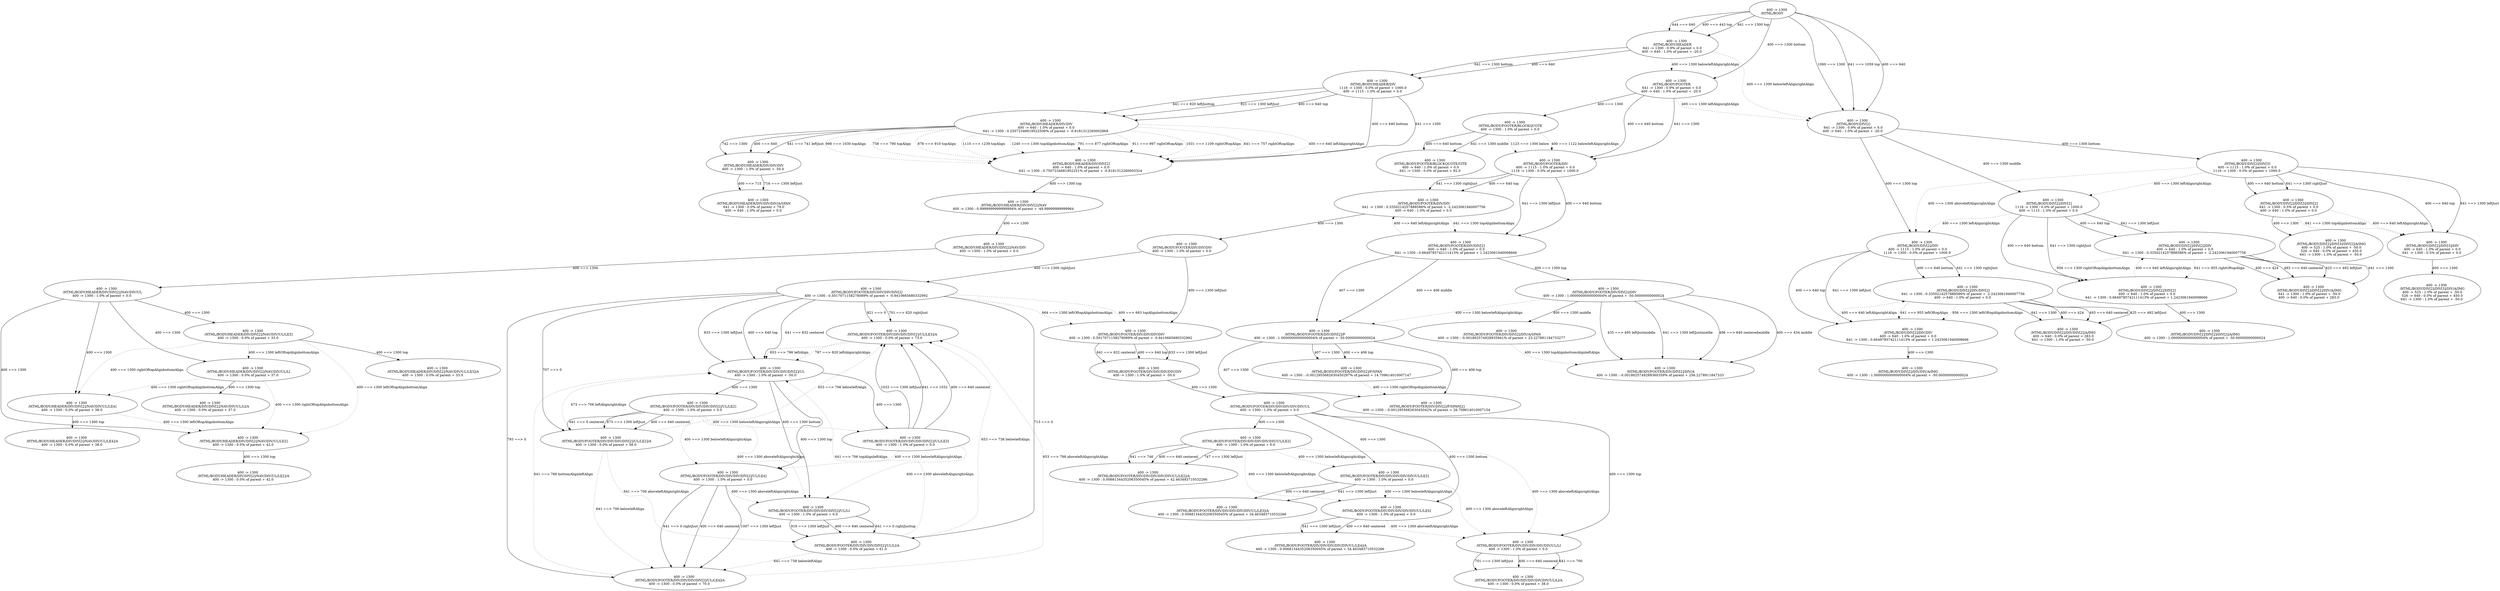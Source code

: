 digraph G {
	HTMLBODYHEADER -> HTMLBODYFOOTER [ style=dotted, label= "400 ==> 1300 belowleftAlignrightAlign " ];
	HTMLBODYHEADER [ label = "
	400 -> 1300
/HTML/BODY/HEADER
641 -> 1300 : 0.9% of parent + 0.0
400 -> 640 : 1.0% of parent + -20.0 " ];
	HTMLBODYFOOTER [ label = "
	400 -> 1300
/HTML/BODY/FOOTER
641 -> 1300 : 0.9% of parent + 0.0
400 -> 640 : 1.0% of parent + -20.0 " ];
	HTMLBODYFOOTERBLOCKQUOTE -> HTMLBODYFOOTERDIV [ style=dotted, label= "1123 ==> 1300 below " ];
	HTMLBODYFOOTERBLOCKQUOTE [ label = "
	400 -> 1300
/HTML/BODY/FOOTER/BLOCKQUOTE
400 -> 1300 : 1.0% of parent + 0.0 " ];
	HTMLBODYFOOTERDIV [ label = "
	400 -> 1300
/HTML/BODY/FOOTER/DIV
400 -> 1115 : 1.0% of parent + 0.0
1116 -> 1300 : 0.0% of parent + 1000.0 " ];
	HTMLBODYFOOTERDIVDIVDIVDIVDIVULLI2 -> HTMLBODYFOOTERDIVDIVDIVDIVDIVULLI2A [ label= "747 ==> 1300 leftJust" ];
	HTMLBODYFOOTERDIVDIVDIVDIVDIVULLI2 [ label = "
	400 -> 1300
/HTML/BODY/FOOTER/DIV/DIV/DIV/DIV/DIV/UL/LI[2]
400 -> 1300 : 1.0% of parent + 0.0 " ];
	HTMLBODYFOOTERDIVDIVDIVDIVDIVULLI2A [ label = "
	400 -> 1300
/HTML/BODY/FOOTER/DIV/DIV/DIV/DIV/DIV/UL/LI[2]/A
400 -> 1300 : 0.0068134435206350045% of parent + 42.463483710532266 " ];
	HTMLBODYDIV2DIV2DIV -> HTMLBODYDIV2DIV2DIVAIMG [ label= "641 ==> 1300 " ];
	HTMLBODYDIV2DIV2DIV [ label = "
	400 -> 1300
/HTML/BODY/DIV[2]/DIV[2]/DIV
400 -> 640 : 1.0% of parent + 0.0
641 -> 1300 : 0.3350214257888586% of parent + -2.2423061940007756 " ];
	HTMLBODYDIV2DIV2DIVAIMG [ label = "
	400 -> 1300
/HTML/BODY/DIV[2]/DIV[2]/DIV/A/IMG
641 -> 1300 : 1.0% of parent + -50.0
400 -> 640 : 0.0% of parent + 283.0 " ];
	HTMLBODYDIV2DIV2DIV -> HTMLBODYDIV2DIV2DIVAIMG [ label= "400 ==> 424 " ];
	HTMLBODYDIV2DIV2DIV [ label = "
	400 -> 1300
/HTML/BODY/DIV[2]/DIV[2]/DIV
400 -> 640 : 1.0% of parent + 0.0
641 -> 1300 : 0.3350214257888586% of parent + -2.2423061940007756 " ];
	HTMLBODYDIV2DIV2DIVAIMG [ label = "
	400 -> 1300
/HTML/BODY/DIV[2]/DIV[2]/DIV/A/IMG
641 -> 1300 : 1.0% of parent + -50.0
400 -> 640 : 0.0% of parent + 283.0 " ];
	HTMLBODYDIV2DIV3 -> HTMLBODYDIV2DIV2 [ style=dotted, label= "400 ==> 1300 leftAlignrightAlign " ];
	HTMLBODYDIV2DIV3 [ label = "
	400 -> 1300
/HTML/BODY/DIV[2]/DIV[3]
400 -> 1115 : 1.0% of parent + 0.0
1116 -> 1300 : 0.0% of parent + 1000.0 " ];
	HTMLBODYDIV2DIV2 [ label = "
	400 -> 1300
/HTML/BODY/DIV[2]/DIV[2]
1116 -> 1300 : 0.0% of parent + 1000.0
400 -> 1115 : 1.0% of parent + 0.0 " ];
	HTMLBODYFOOTERBLOCKQUOTE -> HTMLBODYFOOTERBLOCKQUOTECITE [ label= "400 ==> 640 bottom" ];
	HTMLBODYFOOTERBLOCKQUOTE [ label = "
	400 -> 1300
/HTML/BODY/FOOTER/BLOCKQUOTE
400 -> 1300 : 1.0% of parent + 0.0 " ];
	HTMLBODYFOOTERBLOCKQUOTECITE [ label = "
	400 -> 1300
/HTML/BODY/FOOTER/BLOCKQUOTE/CITE
400 -> 640 : 1.0% of parent + 0.0
641 -> 1300 : 0.0% of parent + 92.0 " ];
	HTMLBODYFOOTERDIVDIVDIVDIVDIVULLI3 -> HTMLBODYFOOTERDIVDIVDIVDIVDIVULLI [ style=dotted, label= "400 ==> 1300 aboveleftAlignrightAlign " ];
	HTMLBODYFOOTERDIVDIVDIVDIVDIVULLI3 [ label = "
	400 -> 1300
/HTML/BODY/FOOTER/DIV/DIV/DIV/DIV/DIV/UL/LI[3]
400 -> 1300 : 1.0% of parent + 0.0 " ];
	HTMLBODYFOOTERDIVDIVDIVDIVDIVULLI [ label = "
	400 -> 1300
/HTML/BODY/FOOTER/DIV/DIV/DIV/DIV/DIV/UL/LI
400 -> 1300 : 1.0% of parent + 0.0 " ];
	HTMLBODYFOOTERDIVDIV -> HTMLBODYFOOTERDIVDIV2 [ style=dotted, label= "641 ==> 1300 topAlignbottomAlign " ];
	HTMLBODYFOOTERDIVDIV [ label = "
	400 -> 1300
/HTML/BODY/FOOTER/DIV/DIV
641 -> 1300 : 0.3350214257888586% of parent + -2.2423061940007756
400 -> 640 : 1.0% of parent + 0.0 " ];
	HTMLBODYFOOTERDIVDIV2 [ label = "
	400 -> 1300
/HTML/BODY/FOOTER/DIV/DIV[2]
400 -> 640 : 1.0% of parent + 0.0
641 -> 1300 : 0.6649785742111413% of parent + 1.2423061940008666 " ];
	HTMLBODYFOOTERDIVDIVDIVDIV2ULLI3 -> HTMLBODYFOOTERDIVDIVDIVDIV2ULLI3A [ label= "1033 ==> 1300 leftJust" ];
	HTMLBODYFOOTERDIVDIVDIVDIV2ULLI3 [ label = "
	400 -> 1300
/HTML/BODY/FOOTER/DIV/DIV/DIV/DIV[2]/UL/LI[3]
400 -> 1300 : 1.0% of parent + 0.0 " ];
	HTMLBODYFOOTERDIVDIVDIVDIV2ULLI3A [ label = "
	400 -> 1300
/HTML/BODY/FOOTER/DIV/DIV/DIV/DIV[2]/UL/LI[3]/A
400 -> 1300 : 0.0% of parent + 73.0 " ];
	HTMLBODYDIV2DIV2 -> HTMLBODYDIV2DIV2DIV2 [ label= "400 ==> 640 bottom" ];
	HTMLBODYDIV2DIV2 [ label = "
	400 -> 1300
/HTML/BODY/DIV[2]/DIV[2]
1116 -> 1300 : 0.0% of parent + 1000.0
400 -> 1115 : 1.0% of parent + 0.0 " ];
	HTMLBODYDIV2DIV2DIV2 [ label = "
	400 -> 1300
/HTML/BODY/DIV[2]/DIV[2]/DIV[2]
400 -> 640 : 1.0% of parent + 0.0
641 -> 1300 : 0.6649785742111413% of parent + 1.2423061940008666 " ];
	HTMLBODYFOOTERDIVDIVDIVDIVDIVUL -> HTMLBODYFOOTERDIVDIVDIVDIVDIVULLI3 [ label= "400 ==> 1300 " ];
	HTMLBODYFOOTERDIVDIVDIVDIVDIVUL [ label = "
	400 -> 1300
/HTML/BODY/FOOTER/DIV/DIV/DIV/DIV/DIV/UL
400 -> 1300 : 1.0% of parent + 0.0 " ];
	HTMLBODYFOOTERDIVDIVDIVDIVDIVULLI3 [ label = "
	400 -> 1300
/HTML/BODY/FOOTER/DIV/DIV/DIV/DIV/DIV/UL/LI[3]
400 -> 1300 : 1.0% of parent + 0.0 " ];
	HTMLBODYFOOTERDIVDIVDIVDIV2ULLIA -> HTMLBODYFOOTERDIVDIVDIVDIV2ULLI3A [ style=dotted, label= "653 ==> 738 belowleftAlign " ];
	HTMLBODYFOOTERDIVDIVDIVDIV2ULLIA [ label = "
	400 -> 1300
/HTML/BODY/FOOTER/DIV/DIV/DIV/DIV[2]/UL/LI/A
400 -> 1300 : 0.0% of parent + 61.0 " ];
	HTMLBODYFOOTERDIVDIVDIVDIV2ULLI3A [ label = "
	400 -> 1300
/HTML/BODY/FOOTER/DIV/DIV/DIV/DIV[2]/UL/LI[3]/A
400 -> 1300 : 0.0% of parent + 73.0 " ];
	HTMLBODYHEADERDIV -> HTMLBODYHEADERDIVDIV [ label= "641 ==> 820 leftJusttop" ];
	HTMLBODYHEADERDIV [ label = "
	400 -> 1300
/HTML/BODY/HEADER/DIV
1116 -> 1300 : 0.0% of parent + 1000.0
400 -> 1115 : 1.0% of parent + 0.0 " ];
	HTMLBODYHEADERDIVDIV [ label = "
	400 -> 1300
/HTML/BODY/HEADER/DIV/DIV
400 -> 640 : 1.0% of parent + 0.0
641 -> 1300 : 0.25072346819522506% of parent + -0.8181312260002869 " ];
	HTMLBODYFOOTERDIVDIV2PSPAN -> HTMLBODYFOOTERDIVDIV2PSPAN2 [ style=dotted, label= "400 ==> 1300 rightOftopAlignbottomAlign " ];
	HTMLBODYFOOTERDIVDIV2PSPAN [ label = "
	400 -> 1300
/HTML/BODY/FOOTER/DIV/DIV[2]/P/SPAN
400 -> 1300 : -0.0012955682630450297% of parent + 14.709614010007147 " ];
	HTMLBODYFOOTERDIVDIV2PSPAN2 [ label = "
	400 -> 1300
/HTML/BODY/FOOTER/DIV/DIV[2]/P/SPAN[2]
400 -> 1300 : -0.001295568263045042% of parent + 26.709614010007154 " ];
	HTMLBODYDIV2DIV2DIV -> HTMLBODYDIV2DIV2DIV2 [ style=dotted, label= "641 ==> 955 rightOftopAlign " ];
	HTMLBODYDIV2DIV2DIV [ label = "
	400 -> 1300
/HTML/BODY/DIV[2]/DIV[2]/DIV
400 -> 640 : 1.0% of parent + 0.0
641 -> 1300 : 0.3350214257888586% of parent + -2.2423061940007756 " ];
	HTMLBODYDIV2DIV2DIV2 [ label = "
	400 -> 1300
/HTML/BODY/DIV[2]/DIV[2]/DIV[2]
400 -> 640 : 1.0% of parent + 0.0
641 -> 1300 : 0.6649785742111413% of parent + 1.2423061940008666 " ];
	HTMLBODYFOOTERDIVDIVDIVDIVDIVULLI4 -> HTMLBODYFOOTERDIVDIVDIVDIVDIVULLI4A [ label= "641 ==> 1300 leftJust" ];
	HTMLBODYFOOTERDIVDIVDIVDIVDIVULLI4 [ label = "
	400 -> 1300
/HTML/BODY/FOOTER/DIV/DIV/DIV/DIV/DIV/UL/LI[4]
400 -> 1300 : 1.0% of parent + 0.0 " ];
	HTMLBODYFOOTERDIVDIVDIVDIVDIVULLI4A [ label = "
	400 -> 1300
/HTML/BODY/FOOTER/DIV/DIV/DIV/DIV/DIV/UL/LI[4]/A
400 -> 1300 : 0.0068134435206350045% of parent + 34.463483710532266 " ];
	HTMLBODYDIV2DIV2DIV -> HTMLBODYDIV2DIV2DIVAIMG [ label= "493 ==> 640 centered" ];
	HTMLBODYDIV2DIV2DIV [ label = "
	400 -> 1300
/HTML/BODY/DIV[2]/DIV[2]/DIV
400 -> 640 : 1.0% of parent + 0.0
641 -> 1300 : 0.3350214257888586% of parent + -2.2423061940007756 " ];
	HTMLBODYDIV2DIV2DIVAIMG [ label = "
	400 -> 1300
/HTML/BODY/DIV[2]/DIV[2]/DIV/A/IMG
641 -> 1300 : 1.0% of parent + -50.0
400 -> 640 : 0.0% of parent + 283.0 " ];
	HTMLBODYFOOTERDIVDIVDIVDIV2UL -> HTMLBODYFOOTERDIVDIVDIVDIV2ULLI2 [ label= "400 ==> 1300 " ];
	HTMLBODYFOOTERDIVDIVDIVDIV2UL [ label = "
	400 -> 1300
/HTML/BODY/FOOTER/DIV/DIV/DIV/DIV[2]/UL
400 -> 1300 : 1.0% of parent + -50.0 " ];
	HTMLBODYFOOTERDIVDIVDIVDIV2ULLI2 [ label = "
	400 -> 1300
/HTML/BODY/FOOTER/DIV/DIV/DIV/DIV[2]/UL/LI[2]
400 -> 1300 : 1.0% of parent + 0.0 " ];
	HTMLBODYDIV2DIVDIV2 -> HTMLBODYDIV2DIVDIV2AIMG [ label= "493 ==> 640 centered" ];
	HTMLBODYDIV2DIVDIV2 [ label = "
	400 -> 1300
/HTML/BODY/DIV[2]/DIV/DIV[2]
641 -> 1300 : 0.3350214257888586% of parent + -2.2423061940007756
400 -> 640 : 1.0% of parent + 0.0 " ];
	HTMLBODYDIV2DIVDIV2AIMG [ label = "
	400 -> 1300
/HTML/BODY/DIV[2]/DIV/DIV[2]/A/IMG
400 -> 640 : 0.0% of parent + 283.0
641 -> 1300 : 1.0% of parent + -50.0 " ];
	HTMLBODYDIV2DIVDIV2 -> HTMLBODYDIV2DIVDIV [ style=dotted, label= "641 ==> 955 leftOftopAlign " ];
	HTMLBODYDIV2DIVDIV2 [ label = "
	400 -> 1300
/HTML/BODY/DIV[2]/DIV/DIV[2]
641 -> 1300 : 0.3350214257888586% of parent + -2.2423061940007756
400 -> 640 : 1.0% of parent + 0.0 " ];
	HTMLBODYDIV2DIVDIV [ label = "
	400 -> 1300
/HTML/BODY/DIV[2]/DIV/DIV
400 -> 640 : 1.0% of parent + 0.0
641 -> 1300 : 0.6649785742111413% of parent + 1.2423061940008666 " ];
	HTMLBODYDIV2DIV3 -> HTMLBODYDIV2DIV3DIV2 [ label= "400 ==> 640 bottom" ];
	HTMLBODYDIV2DIV3 [ label = "
	400 -> 1300
/HTML/BODY/DIV[2]/DIV[3]
400 -> 1115 : 1.0% of parent + 0.0
1116 -> 1300 : 0.0% of parent + 1000.0 " ];
	HTMLBODYDIV2DIV3DIV2 [ label = "
	400 -> 1300
/HTML/BODY/DIV[2]/DIV[3]/DIV[2]
641 -> 1300 : 0.5% of parent + 0.0
400 -> 640 : 1.0% of parent + 0.0 " ];
	HTMLBODYFOOTERDIVDIVDIVDIV2 -> HTMLBODYFOOTERDIVDIVDIVDIV2UL [ label= "400 ==> 640 top" ];
	HTMLBODYFOOTERDIVDIVDIVDIV2 [ label = "
	400 -> 1300
/HTML/BODY/FOOTER/DIV/DIV/DIV/DIV[2]
400 -> 1300 : 0.5017071158278089% of parent + -0.9410665680332992 " ];
	HTMLBODYFOOTERDIVDIVDIVDIV2UL [ label = "
	400 -> 1300
/HTML/BODY/FOOTER/DIV/DIV/DIV/DIV[2]/UL
400 -> 1300 : 1.0% of parent + -50.0 " ];
	HTMLBODYFOOTERDIVDIVDIVDIV2 -> HTMLBODYFOOTERDIVDIVDIVDIV2UL [ label= "833 ==> 1300 leftJust" ];
	HTMLBODYFOOTERDIVDIVDIVDIV2 [ label = "
	400 -> 1300
/HTML/BODY/FOOTER/DIV/DIV/DIV/DIV[2]
400 -> 1300 : 0.5017071158278089% of parent + -0.9410665680332992 " ];
	HTMLBODYFOOTERDIVDIVDIVDIV2UL [ label = "
	400 -> 1300
/HTML/BODY/FOOTER/DIV/DIV/DIV/DIV[2]/UL
400 -> 1300 : 1.0% of parent + -50.0 " ];
	HTMLBODYFOOTERDIVDIVDIVDIV2UL -> HTMLBODYFOOTERDIVDIVDIVDIV2ULLI [ label= "400 ==> 1300 top" ];
	HTMLBODYFOOTERDIVDIVDIVDIV2UL [ label = "
	400 -> 1300
/HTML/BODY/FOOTER/DIV/DIV/DIV/DIV[2]/UL
400 -> 1300 : 1.0% of parent + -50.0 " ];
	HTMLBODYFOOTERDIVDIVDIVDIV2ULLI [ label = "
	400 -> 1300
/HTML/BODY/FOOTER/DIV/DIV/DIV/DIV[2]/UL/LI
400 -> 1300 : 1.0% of parent + 0.0 " ];
	HTMLBODYFOOTERDIVDIVDIVDIV2ULLI2A -> HTMLBODYFOOTERDIVDIVDIVDIV2ULLI3A [ style=dotted, label= "653 ==> 706 belowleftAlign " ];
	HTMLBODYFOOTERDIVDIVDIVDIV2ULLI2A [ label = "
	400 -> 1300
/HTML/BODY/FOOTER/DIV/DIV/DIV/DIV[2]/UL/LI[2]/A
400 -> 1300 : 0.0% of parent + 56.0 " ];
	HTMLBODYFOOTERDIVDIVDIVDIV2ULLI3A [ label = "
	400 -> 1300
/HTML/BODY/FOOTER/DIV/DIV/DIV/DIV[2]/UL/LI[3]/A
400 -> 1300 : 0.0% of parent + 73.0 " ];
	HTMLBODYFOOTERDIVDIVDIVDIVDIVUL -> HTMLBODYFOOTERDIVDIVDIVDIVDIVULLI4 [ label= "400 ==> 1300 bottom" ];
	HTMLBODYFOOTERDIVDIVDIVDIVDIVUL [ label = "
	400 -> 1300
/HTML/BODY/FOOTER/DIV/DIV/DIV/DIV/DIV/UL
400 -> 1300 : 1.0% of parent + 0.0 " ];
	HTMLBODYFOOTERDIVDIVDIVDIVDIVULLI4 [ label = "
	400 -> 1300
/HTML/BODY/FOOTER/DIV/DIV/DIV/DIV/DIV/UL/LI[4]
400 -> 1300 : 1.0% of parent + 0.0 " ];
	HTMLBODYDIV2DIV3DIV -> HTMLBODYDIV2DIV3DIVAIMG [ label= "400 ==> 1300 " ];
	HTMLBODYDIV2DIV3DIV [ label = "
	400 -> 1300
/HTML/BODY/DIV[2]/DIV[3]/DIV
400 -> 640 : 1.0% of parent + 0.0
641 -> 1300 : 0.5% of parent + 0.0 " ];
	HTMLBODYDIV2DIV3DIVAIMG [ label = "
	400 -> 1300
/HTML/BODY/DIV[2]/DIV[3]/DIV/A/IMG
400 -> 525 : 1.0% of parent + -50.0
526 -> 640 : 0.0% of parent + 450.0
641 -> 1300 : 1.0% of parent + -50.0 " ];
	HTMLBODYFOOTER -> HTMLBODYFOOTERDIV [ label= "641 ==> 1300 " ];
	HTMLBODYFOOTER [ label = "
	400 -> 1300
/HTML/BODY/FOOTER
641 -> 1300 : 0.9% of parent + 0.0
400 -> 640 : 1.0% of parent + -20.0 " ];
	HTMLBODYFOOTERDIV [ label = "
	400 -> 1300
/HTML/BODY/FOOTER/DIV
400 -> 1115 : 1.0% of parent + 0.0
1116 -> 1300 : 0.0% of parent + 1000.0 " ];
	HTMLBODYHEADER -> HTMLBODYHEADERDIV [ label= "400 ==> 640 " ];
	HTMLBODYHEADER [ label = "
	400 -> 1300
/HTML/BODY/HEADER
641 -> 1300 : 0.9% of parent + 0.0
400 -> 640 : 1.0% of parent + -20.0 " ];
	HTMLBODYHEADERDIV [ label = "
	400 -> 1300
/HTML/BODY/HEADER/DIV
1116 -> 1300 : 0.0% of parent + 1000.0
400 -> 1115 : 1.0% of parent + 0.0 " ];
	HTMLBODYHEADERDIVDIV2NAVDIVULLI2 -> HTMLBODYHEADERDIVDIV2NAVDIVULLI2A [ label= "400 ==> 1300 top" ];
	HTMLBODYHEADERDIVDIV2NAVDIVULLI2 [ label = "
	400 -> 1300
/HTML/BODY/HEADER/DIV/DIV[2]/NAV/DIV/UL/LI[2]
400 -> 1300 : 0.0% of parent + 42.0 " ];
	HTMLBODYHEADERDIVDIV2NAVDIVULLI2A [ label = "
	400 -> 1300
/HTML/BODY/HEADER/DIV/DIV[2]/NAV/DIV/UL/LI[2]/A
400 -> 1300 : 0.0% of parent + 42.0 " ];
	HTMLBODYHEADERDIVDIV2NAVDIV -> HTMLBODYHEADERDIVDIV2NAVDIVUL [ label= "400 ==> 1300 " ];
	HTMLBODYHEADERDIVDIV2NAVDIV [ label = "
	400 -> 1300
/HTML/BODY/HEADER/DIV/DIV[2]/NAV/DIV
400 -> 1300 : 1.0% of parent + 0.0 " ];
	HTMLBODYHEADERDIVDIV2NAVDIVUL [ label = "
	400 -> 1300
/HTML/BODY/HEADER/DIV/DIV[2]/NAV/DIV/UL
400 -> 1300 : 1.0% of parent + 0.0 " ];
	HTMLBODYDIV2 -> HTMLBODYDIV2DIV3 [ label= "400 ==> 1300 bottom" ];
	HTMLBODYDIV2 [ label = "
	400 -> 1300
/HTML/BODY/DIV[2]
641 -> 1300 : 0.9% of parent + 0.0
400 -> 640 : 1.0% of parent + -20.0 " ];
	HTMLBODYDIV2DIV3 [ label = "
	400 -> 1300
/HTML/BODY/DIV[2]/DIV[3]
400 -> 1115 : 1.0% of parent + 0.0
1116 -> 1300 : 0.0% of parent + 1000.0 " ];
	HTMLBODYHEADERDIVDIV -> HTMLBODYHEADERDIVDIV2 [ style=dotted, label= "400 ==> 640 leftAlignrightAlign " ];
	HTMLBODYHEADERDIVDIV [ label = "
	400 -> 1300
/HTML/BODY/HEADER/DIV/DIV
400 -> 640 : 1.0% of parent + 0.0
641 -> 1300 : 0.25072346819522506% of parent + -0.8181312260002869 " ];
	HTMLBODYHEADERDIVDIV2 [ label = "
	400 -> 1300
/HTML/BODY/HEADER/DIV/DIV[2]
400 -> 640 : 1.0% of parent + 0.0
641 -> 1300 : 0.7507234681952251% of parent + -0.8181312260003324 " ];
	HTMLBODYDIV2DIV3 -> HTMLBODYDIV2DIV3DIV [ label= "400 ==> 640 top" ];
	HTMLBODYDIV2DIV3 [ label = "
	400 -> 1300
/HTML/BODY/DIV[2]/DIV[3]
400 -> 1115 : 1.0% of parent + 0.0
1116 -> 1300 : 0.0% of parent + 1000.0 " ];
	HTMLBODYDIV2DIV3DIV [ label = "
	400 -> 1300
/HTML/BODY/DIV[2]/DIV[3]/DIV
400 -> 640 : 1.0% of parent + 0.0
641 -> 1300 : 0.5% of parent + 0.0 " ];
	HTMLBODYHEADER -> HTMLBODYHEADERDIV [ label= "641 ==> 1300 bottom" ];
	HTMLBODYHEADER [ label = "
	400 -> 1300
/HTML/BODY/HEADER
641 -> 1300 : 0.9% of parent + 0.0
400 -> 640 : 1.0% of parent + -20.0 " ];
	HTMLBODYHEADERDIV [ label = "
	400 -> 1300
/HTML/BODY/HEADER/DIV
1116 -> 1300 : 0.0% of parent + 1000.0
400 -> 1115 : 1.0% of parent + 0.0 " ];
	HTMLBODYFOOTERBLOCKQUOTE -> HTMLBODYFOOTERDIV [ style=dotted, label= "400 ==> 1122 belowleftAlignrightAlign " ];
	HTMLBODYFOOTERBLOCKQUOTE [ label = "
	400 -> 1300
/HTML/BODY/FOOTER/BLOCKQUOTE
400 -> 1300 : 1.0% of parent + 0.0 " ];
	HTMLBODYFOOTERDIV [ label = "
	400 -> 1300
/HTML/BODY/FOOTER/DIV
400 -> 1115 : 1.0% of parent + 0.0
1116 -> 1300 : 0.0% of parent + 1000.0 " ];
	HTMLBODYFOOTERDIVDIVDIVDIV2 -> HTMLBODYFOOTERDIVDIVDIVDIV2ULLI3A [ label= "821 ==> 0 " ];
	HTMLBODYFOOTERDIVDIVDIVDIV2 [ label = "
	400 -> 1300
/HTML/BODY/FOOTER/DIV/DIV/DIV/DIV[2]
400 -> 1300 : 0.5017071158278089% of parent + -0.9410665680332992 " ];
	HTMLBODYFOOTERDIVDIVDIVDIV2ULLI3A [ label = "
	400 -> 1300
/HTML/BODY/FOOTER/DIV/DIV/DIV/DIV[2]/UL/LI[3]/A
400 -> 1300 : 0.0% of parent + 73.0 " ];
	HTMLBODYFOOTERBLOCKQUOTE -> HTMLBODYFOOTERBLOCKQUOTECITE [ label= "641 ==> 1300 middle" ];
	HTMLBODYFOOTERBLOCKQUOTE [ label = "
	400 -> 1300
/HTML/BODY/FOOTER/BLOCKQUOTE
400 -> 1300 : 1.0% of parent + 0.0 " ];
	HTMLBODYFOOTERBLOCKQUOTECITE [ label = "
	400 -> 1300
/HTML/BODY/FOOTER/BLOCKQUOTE/CITE
400 -> 640 : 1.0% of parent + 0.0
641 -> 1300 : 0.0% of parent + 92.0 " ];
	HTMLBODYFOOTERDIVDIVDIVDIV2 -> HTMLBODYFOOTERDIVDIVDIVDIV2UL [ label= "641 ==> 832 centered" ];
	HTMLBODYFOOTERDIVDIVDIVDIV2 [ label = "
	400 -> 1300
/HTML/BODY/FOOTER/DIV/DIV/DIV/DIV[2]
400 -> 1300 : 0.5017071158278089% of parent + -0.9410665680332992 " ];
	HTMLBODYFOOTERDIVDIVDIVDIV2UL [ label = "
	400 -> 1300
/HTML/BODY/FOOTER/DIV/DIV/DIV/DIV[2]/UL
400 -> 1300 : 1.0% of parent + -50.0 " ];
	HTMLBODYHEADERDIVDIV2NAVDIVUL -> HTMLBODYHEADERDIVDIV2NAVDIVULLI [ label= "400 ==> 1300 " ];
	HTMLBODYHEADERDIVDIV2NAVDIVUL [ label = "
	400 -> 1300
/HTML/BODY/HEADER/DIV/DIV[2]/NAV/DIV/UL
400 -> 1300 : 1.0% of parent + 0.0 " ];
	HTMLBODYHEADERDIVDIV2NAVDIVULLI [ label = "
	400 -> 1300
/HTML/BODY/HEADER/DIV/DIV[2]/NAV/DIV/UL/LI
400 -> 1300 : 0.0% of parent + 37.0 " ];
	HTMLBODYFOOTERDIVDIVDIVDIVDIVULLI -> HTMLBODYFOOTERDIVDIVDIVDIVDIVULLIA [ label= "701 ==> 1300 leftJust" ];
	HTMLBODYFOOTERDIVDIVDIVDIVDIVULLI [ label = "
	400 -> 1300
/HTML/BODY/FOOTER/DIV/DIV/DIV/DIV/DIV/UL/LI
400 -> 1300 : 1.0% of parent + 0.0 " ];
	HTMLBODYFOOTERDIVDIVDIVDIVDIVULLIA [ label = "
	400 -> 1300
/HTML/BODY/FOOTER/DIV/DIV/DIV/DIV/DIV/UL/LI/A
400 -> 1300 : 0.0% of parent + 38.0 " ];
	HTMLBODYHEADERDIVDIV2NAVDIVULLI -> HTMLBODYHEADERDIVDIV2NAVDIVULLIA [ label= "400 ==> 1300 top" ];
	HTMLBODYHEADERDIVDIV2NAVDIVULLI [ label = "
	400 -> 1300
/HTML/BODY/HEADER/DIV/DIV[2]/NAV/DIV/UL/LI
400 -> 1300 : 0.0% of parent + 37.0 " ];
	HTMLBODYHEADERDIVDIV2NAVDIVULLIA [ label = "
	400 -> 1300
/HTML/BODY/HEADER/DIV/DIV[2]/NAV/DIV/UL/LI/A
400 -> 1300 : 0.0% of parent + 37.0 " ];
	HTMLBODYFOOTERDIVDIVDIVDIVDIVULLI3 -> HTMLBODYFOOTERDIVDIVDIVDIVDIVULLI3A [ label= "400 ==> 640 centered" ];
	HTMLBODYFOOTERDIVDIVDIVDIVDIVULLI3 [ label = "
	400 -> 1300
/HTML/BODY/FOOTER/DIV/DIV/DIV/DIV/DIV/UL/LI[3]
400 -> 1300 : 1.0% of parent + 0.0 " ];
	HTMLBODYFOOTERDIVDIVDIVDIVDIVULLI3A [ label = "
	400 -> 1300
/HTML/BODY/FOOTER/DIV/DIV/DIV/DIV/DIV/UL/LI[3]/A
400 -> 1300 : 0.0068134435206350045% of parent + 34.463483710532266 " ];
	HTMLBODYFOOTERDIVDIV2DIV -> HTMLBODYFOOTERDIVDIV2DIVA [ label= "435 ==> 495 leftJustmiddle" ];
	HTMLBODYFOOTERDIVDIV2DIV [ label = "
	400 -> 1300
/HTML/BODY/FOOTER/DIV/DIV[2]/DIV
400 -> 1300 : 1.0000000000000004% of parent + -50.00000000000024 " ];
	HTMLBODYFOOTERDIVDIV2DIVA [ label = "
	400 -> 1300
/HTML/BODY/FOOTER/DIV/DIV[2]/DIV/A
400 -> 1300 : -0.0018025749289360359% of parent + 256.2278911847333 " ];
	HTMLBODYFOOTERDIVDIV2DIV -> HTMLBODYFOOTERDIVDIV2DIVA [ label= "641 ==> 1300 leftJustmiddle" ];
	HTMLBODYFOOTERDIVDIV2DIV [ label = "
	400 -> 1300
/HTML/BODY/FOOTER/DIV/DIV[2]/DIV
400 -> 1300 : 1.0000000000000004% of parent + -50.00000000000024 " ];
	HTMLBODYFOOTERDIVDIV2DIVA [ label = "
	400 -> 1300
/HTML/BODY/FOOTER/DIV/DIV[2]/DIV/A
400 -> 1300 : -0.0018025749289360359% of parent + 256.2278911847333 " ];
	HTMLBODYDIV2DIV -> HTMLBODYDIV2DIVDIV2 [ label= "641 ==> 1300 rightJust" ];
	HTMLBODYDIV2DIV [ label = "
	400 -> 1300
/HTML/BODY/DIV[2]/DIV
400 -> 1115 : 1.0% of parent + 0.0
1116 -> 1300 : 0.0% of parent + 1000.0 " ];
	HTMLBODYDIV2DIVDIV2 [ label = "
	400 -> 1300
/HTML/BODY/DIV[2]/DIV/DIV[2]
641 -> 1300 : 0.3350214257888586% of parent + -2.2423061940007756
400 -> 640 : 1.0% of parent + 0.0 " ];
	HTMLBODYFOOTERDIVDIVDIVDIV2ULLIA -> HTMLBODYFOOTERDIVDIVDIVDIV2ULLI4A [ style=dotted, label= "641 ==> 738 belowleftAlign " ];
	HTMLBODYFOOTERDIVDIVDIVDIV2ULLIA [ label = "
	400 -> 1300
/HTML/BODY/FOOTER/DIV/DIV/DIV/DIV[2]/UL/LI/A
400 -> 1300 : 0.0% of parent + 61.0 " ];
	HTMLBODYFOOTERDIVDIVDIVDIV2ULLI4A [ label = "
	400 -> 1300
/HTML/BODY/FOOTER/DIV/DIV/DIV/DIV[2]/UL/LI[4]/A
400 -> 1300 : 0.0% of parent + 70.0 " ];
	HTMLBODYFOOTERDIVDIVDIVDIV2 -> HTMLBODYFOOTERDIVDIVDIVDIV [ style=dotted, label= "664 ==> 1300 leftOftopAlignbottomAlign " ];
	HTMLBODYFOOTERDIVDIVDIVDIV2 [ label = "
	400 -> 1300
/HTML/BODY/FOOTER/DIV/DIV/DIV/DIV[2]
400 -> 1300 : 0.5017071158278089% of parent + -0.9410665680332992 " ];
	HTMLBODYFOOTERDIVDIVDIVDIV [ label = "
	400 -> 1300
/HTML/BODY/FOOTER/DIV/DIV/DIV/DIV
400 -> 1300 : 0.5017071158278089% of parent + -0.9410665680332992 " ];
	HTMLBODYFOOTERDIVDIVDIVDIV2ULLI4 -> HTMLBODYFOOTERDIVDIVDIVDIV2ULLI [ style=dotted, label= "400 ==> 1300 aboveleftAlignrightAlign " ];
	HTMLBODYFOOTERDIVDIVDIVDIV2ULLI4 [ label = "
	400 -> 1300
/HTML/BODY/FOOTER/DIV/DIV/DIV/DIV[2]/UL/LI[4]
400 -> 1300 : 1.0% of parent + 0.0 " ];
	HTMLBODYFOOTERDIVDIVDIVDIV2ULLI [ label = "
	400 -> 1300
/HTML/BODY/FOOTER/DIV/DIV/DIV/DIV[2]/UL/LI
400 -> 1300 : 1.0% of parent + 0.0 " ];
	HTMLBODYHEADERDIV -> HTMLBODYHEADERDIVDIV2 [ label= "641 ==> 1300 " ];
	HTMLBODYHEADERDIV [ label = "
	400 -> 1300
/HTML/BODY/HEADER/DIV
1116 -> 1300 : 0.0% of parent + 1000.0
400 -> 1115 : 1.0% of parent + 0.0 " ];
	HTMLBODYHEADERDIVDIV2 [ label = "
	400 -> 1300
/HTML/BODY/HEADER/DIV/DIV[2]
400 -> 640 : 1.0% of parent + 0.0
641 -> 1300 : 0.7507234681952251% of parent + -0.8181312260003324 " ];
	HTMLBODYFOOTERDIVDIVDIVDIVDIVULLI2 -> HTMLBODYFOOTERDIVDIVDIVDIVDIVULLI [ style=dotted, label= "400 ==> 1300 aboveleftAlignrightAlign " ];
	HTMLBODYFOOTERDIVDIVDIVDIVDIVULLI2 [ label = "
	400 -> 1300
/HTML/BODY/FOOTER/DIV/DIV/DIV/DIV/DIV/UL/LI[2]
400 -> 1300 : 1.0% of parent + 0.0 " ];
	HTMLBODYFOOTERDIVDIVDIVDIVDIVULLI [ label = "
	400 -> 1300
/HTML/BODY/FOOTER/DIV/DIV/DIV/DIV/DIV/UL/LI
400 -> 1300 : 1.0% of parent + 0.0 " ];
	HTMLBODYDIV2DIV2 -> HTMLBODYDIV2DIV [ style=dotted, label= "400 ==> 1300 leftAlignrightAlign " ];
	HTMLBODYDIV2DIV2 [ label = "
	400 -> 1300
/HTML/BODY/DIV[2]/DIV[2]
1116 -> 1300 : 0.0% of parent + 1000.0
400 -> 1115 : 1.0% of parent + 0.0 " ];
	HTMLBODYDIV2DIV [ label = "
	400 -> 1300
/HTML/BODY/DIV[2]/DIV
400 -> 1115 : 1.0% of parent + 0.0
1116 -> 1300 : 0.0% of parent + 1000.0 " ];
	HTMLBODYHEADERDIVDIV -> HTMLBODYHEADERDIVDIV2 [ style=dotted, label= "998 ==> 1030 topAlign " ];
	HTMLBODYHEADERDIVDIV [ label = "
	400 -> 1300
/HTML/BODY/HEADER/DIV/DIV
400 -> 640 : 1.0% of parent + 0.0
641 -> 1300 : 0.25072346819522506% of parent + -0.8181312260002869 " ];
	HTMLBODYHEADERDIVDIV2 [ label = "
	400 -> 1300
/HTML/BODY/HEADER/DIV/DIV[2]
400 -> 640 : 1.0% of parent + 0.0
641 -> 1300 : 0.7507234681952251% of parent + -0.8181312260003324 " ];
	HTMLBODYHEADERDIVDIV -> HTMLBODYHEADERDIVDIV2 [ style=dotted, label= "758 ==> 790 topAlign " ];
	HTMLBODYHEADERDIVDIV [ label = "
	400 -> 1300
/HTML/BODY/HEADER/DIV/DIV
400 -> 640 : 1.0% of parent + 0.0
641 -> 1300 : 0.25072346819522506% of parent + -0.8181312260002869 " ];
	HTMLBODYHEADERDIVDIV2 [ label = "
	400 -> 1300
/HTML/BODY/HEADER/DIV/DIV[2]
400 -> 640 : 1.0% of parent + 0.0
641 -> 1300 : 0.7507234681952251% of parent + -0.8181312260003324 " ];
	HTMLBODYHEADERDIVDIV -> HTMLBODYHEADERDIVDIV2 [ style=dotted, label= "878 ==> 910 topAlign " ];
	HTMLBODYHEADERDIVDIV [ label = "
	400 -> 1300
/HTML/BODY/HEADER/DIV/DIV
400 -> 640 : 1.0% of parent + 0.0
641 -> 1300 : 0.25072346819522506% of parent + -0.8181312260002869 " ];
	HTMLBODYHEADERDIVDIV2 [ label = "
	400 -> 1300
/HTML/BODY/HEADER/DIV/DIV[2]
400 -> 640 : 1.0% of parent + 0.0
641 -> 1300 : 0.7507234681952251% of parent + -0.8181312260003324 " ];
	HTMLBODYHEADERDIVDIV -> HTMLBODYHEADERDIVDIV2 [ style=dotted, label= "1110 ==> 1239 topAlign " ];
	HTMLBODYHEADERDIVDIV [ label = "
	400 -> 1300
/HTML/BODY/HEADER/DIV/DIV
400 -> 640 : 1.0% of parent + 0.0
641 -> 1300 : 0.25072346819522506% of parent + -0.8181312260002869 " ];
	HTMLBODYHEADERDIVDIV2 [ label = "
	400 -> 1300
/HTML/BODY/HEADER/DIV/DIV[2]
400 -> 640 : 1.0% of parent + 0.0
641 -> 1300 : 0.7507234681952251% of parent + -0.8181312260003324 " ];
	HTMLBODYDIV2DIV2DIV -> HTMLBODYDIV2DIV2DIV2 [ style=dotted, label= "956 ==> 1300 rightOftopAlignbottomAlign " ];
	HTMLBODYDIV2DIV2DIV [ label = "
	400 -> 1300
/HTML/BODY/DIV[2]/DIV[2]/DIV
400 -> 640 : 1.0% of parent + 0.0
641 -> 1300 : 0.3350214257888586% of parent + -2.2423061940007756 " ];
	HTMLBODYDIV2DIV2DIV2 [ label = "
	400 -> 1300
/HTML/BODY/DIV[2]/DIV[2]/DIV[2]
400 -> 640 : 1.0% of parent + 0.0
641 -> 1300 : 0.6649785742111413% of parent + 1.2423061940008666 " ];
	HTMLBODYFOOTERDIVDIVDIVDIVDIVULLI2 -> HTMLBODYFOOTERDIVDIVDIVDIVDIVULLI3 [ style=dotted, label= "400 ==> 1300 belowleftAlignrightAlign " ];
	HTMLBODYFOOTERDIVDIVDIVDIVDIVULLI2 [ label = "
	400 -> 1300
/HTML/BODY/FOOTER/DIV/DIV/DIV/DIV/DIV/UL/LI[2]
400 -> 1300 : 1.0% of parent + 0.0 " ];
	HTMLBODYFOOTERDIVDIVDIVDIVDIVULLI3 [ label = "
	400 -> 1300
/HTML/BODY/FOOTER/DIV/DIV/DIV/DIV/DIV/UL/LI[3]
400 -> 1300 : 1.0% of parent + 0.0 " ];
	HTMLBODYFOOTERDIVDIVDIVDIV2UL -> HTMLBODYFOOTERDIVDIVDIVDIV2ULLI4 [ label= "400 ==> 1300 bottom" ];
	HTMLBODYFOOTERDIVDIVDIVDIV2UL [ label = "
	400 -> 1300
/HTML/BODY/FOOTER/DIV/DIV/DIV/DIV[2]/UL
400 -> 1300 : 1.0% of parent + -50.0 " ];
	HTMLBODYFOOTERDIVDIVDIVDIV2ULLI4 [ label = "
	400 -> 1300
/HTML/BODY/FOOTER/DIV/DIV/DIV/DIV[2]/UL/LI[4]
400 -> 1300 : 1.0% of parent + 0.0 " ];
	HTMLBODYFOOTERDIVDIVDIVDIV2 -> HTMLBODYFOOTERDIVDIVDIVDIV2ULLI3A [ label= "701 ==> 820 rightJust" ];
	HTMLBODYFOOTERDIVDIVDIVDIV2 [ label = "
	400 -> 1300
/HTML/BODY/FOOTER/DIV/DIV/DIV/DIV[2]
400 -> 1300 : 0.5017071158278089% of parent + -0.9410665680332992 " ];
	HTMLBODYFOOTERDIVDIVDIVDIV2ULLI3A [ label = "
	400 -> 1300
/HTML/BODY/FOOTER/DIV/DIV/DIV/DIV[2]/UL/LI[3]/A
400 -> 1300 : 0.0% of parent + 73.0 " ];
	HTMLBODY -> HTMLBODYDIV2 [ label= "641 ==> 1059 top" ];
	HTMLBODY [ label = "
	400 -> 1300
/HTML/BODY " ];
	HTMLBODYDIV2 [ label = "
	400 -> 1300
/HTML/BODY/DIV[2]
641 -> 1300 : 0.9% of parent + 0.0
400 -> 640 : 1.0% of parent + -20.0 " ];
	HTMLBODYFOOTERDIV -> HTMLBODYFOOTERDIVDIV2 [ label= "400 ==> 640 bottom" ];
	HTMLBODYFOOTERDIV [ label = "
	400 -> 1300
/HTML/BODY/FOOTER/DIV
400 -> 1115 : 1.0% of parent + 0.0
1116 -> 1300 : 0.0% of parent + 1000.0 " ];
	HTMLBODYFOOTERDIVDIV2 [ label = "
	400 -> 1300
/HTML/BODY/FOOTER/DIV/DIV[2]
400 -> 640 : 1.0% of parent + 0.0
641 -> 1300 : 0.6649785742111413% of parent + 1.2423061940008666 " ];
	HTMLBODYDIV2DIV3 -> HTMLBODYDIV2DIV3DIV [ label= "641 ==> 1300 leftJust" ];
	HTMLBODYDIV2DIV3 [ label = "
	400 -> 1300
/HTML/BODY/DIV[2]/DIV[3]
400 -> 1115 : 1.0% of parent + 0.0
1116 -> 1300 : 0.0% of parent + 1000.0 " ];
	HTMLBODYDIV2DIV3DIV [ label = "
	400 -> 1300
/HTML/BODY/DIV[2]/DIV[3]/DIV
400 -> 640 : 1.0% of parent + 0.0
641 -> 1300 : 0.5% of parent + 0.0 " ];
	HTMLBODYHEADERDIVDIV2NAVDIVULLI -> HTMLBODYHEADERDIVDIV2NAVDIVULLI4 [ style=dotted, label= "400 ==> 1300 rightOftopAlignbottomAlign " ];
	HTMLBODYHEADERDIVDIV2NAVDIVULLI [ label = "
	400 -> 1300
/HTML/BODY/HEADER/DIV/DIV[2]/NAV/DIV/UL/LI
400 -> 1300 : 0.0% of parent + 37.0 " ];
	HTMLBODYHEADERDIVDIV2NAVDIVULLI4 [ label = "
	400 -> 1300
/HTML/BODY/HEADER/DIV/DIV[2]/NAV/DIV/UL/LI[4]
400 -> 1300 : 0.0% of parent + 38.0 " ];
	HTMLBODYFOOTERDIVDIVDIVDIV -> HTMLBODYFOOTERDIVDIVDIVDIVDIV [ label= "400 ==> 640 top" ];
	HTMLBODYFOOTERDIVDIVDIVDIV [ label = "
	400 -> 1300
/HTML/BODY/FOOTER/DIV/DIV/DIV/DIV
400 -> 1300 : 0.5017071158278089% of parent + -0.9410665680332992 " ];
	HTMLBODYFOOTERDIVDIVDIVDIVDIV [ label = "
	400 -> 1300
/HTML/BODY/FOOTER/DIV/DIV/DIV/DIV/DIV
400 -> 1300 : 1.0% of parent + -50.0 " ];
	HTMLBODYFOOTERDIVDIVDIVDIV2ULLI2 -> HTMLBODYFOOTERDIVDIVDIVDIV2ULLI2A [ label= "873 ==> 1300 leftJust" ];
	HTMLBODYFOOTERDIVDIVDIVDIV2ULLI2 [ label = "
	400 -> 1300
/HTML/BODY/FOOTER/DIV/DIV/DIV/DIV[2]/UL/LI[2]
400 -> 1300 : 1.0% of parent + 0.0 " ];
	HTMLBODYFOOTERDIVDIVDIVDIV2ULLI2A [ label = "
	400 -> 1300
/HTML/BODY/FOOTER/DIV/DIV/DIV/DIV[2]/UL/LI[2]/A
400 -> 1300 : 0.0% of parent + 56.0 " ];
	HTMLBODYDIV2DIV3DIV2 -> HTMLBODYDIV2DIV3DIV [ style=dotted, label= "641 ==> 1300 topAlignbottomAlign " ];
	HTMLBODYDIV2DIV3DIV2 [ label = "
	400 -> 1300
/HTML/BODY/DIV[2]/DIV[3]/DIV[2]
641 -> 1300 : 0.5% of parent + 0.0
400 -> 640 : 1.0% of parent + 0.0 " ];
	HTMLBODYDIV2DIV3DIV [ label = "
	400 -> 1300
/HTML/BODY/DIV[2]/DIV[3]/DIV
400 -> 640 : 1.0% of parent + 0.0
641 -> 1300 : 0.5% of parent + 0.0 " ];
	HTMLBODYFOOTERDIVDIV2P -> HTMLBODYFOOTERDIVDIV2PSPAN2 [ label= "407 ==> 1300 " ];
	HTMLBODYFOOTERDIVDIV2P [ label = "
	400 -> 1300
/HTML/BODY/FOOTER/DIV/DIV[2]/P
400 -> 1300 : 1.0000000000000004% of parent + -50.00000000000024 " ];
	HTMLBODYFOOTERDIVDIV2PSPAN2 [ label = "
	400 -> 1300
/HTML/BODY/FOOTER/DIV/DIV[2]/P/SPAN[2]
400 -> 1300 : -0.001295568263045042% of parent + 26.709614010007154 " ];
	HTMLBODYFOOTERDIVDIV2DIV -> HTMLBODYFOOTERDIVDIV2DIVA [ label= "496 ==> 640 centeredmiddle" ];
	HTMLBODYFOOTERDIVDIV2DIV [ label = "
	400 -> 1300
/HTML/BODY/FOOTER/DIV/DIV[2]/DIV
400 -> 1300 : 1.0000000000000004% of parent + -50.00000000000024 " ];
	HTMLBODYFOOTERDIVDIV2DIVA [ label = "
	400 -> 1300
/HTML/BODY/FOOTER/DIV/DIV[2]/DIV/A
400 -> 1300 : -0.0018025749289360359% of parent + 256.2278911847333 " ];
	HTMLBODYFOOTERDIVDIVDIVDIV2ULLI -> HTMLBODYFOOTERDIVDIVDIVDIV2ULLIA [ label= "919 ==> 1300 leftJust" ];
	HTMLBODYFOOTERDIVDIVDIVDIV2ULLI [ label = "
	400 -> 1300
/HTML/BODY/FOOTER/DIV/DIV/DIV/DIV[2]/UL/LI
400 -> 1300 : 1.0% of parent + 0.0 " ];
	HTMLBODYFOOTERDIVDIVDIVDIV2ULLIA [ label = "
	400 -> 1300
/HTML/BODY/FOOTER/DIV/DIV/DIV/DIV[2]/UL/LI/A
400 -> 1300 : 0.0% of parent + 61.0 " ];
	HTMLBODYHEADERDIVDIV -> HTMLBODYHEADERDIVDIV2 [ style=dotted, label= "1240 ==> 1300 topAlignbottomAlign " ];
	HTMLBODYHEADERDIVDIV [ label = "
	400 -> 1300
/HTML/BODY/HEADER/DIV/DIV
400 -> 640 : 1.0% of parent + 0.0
641 -> 1300 : 0.25072346819522506% of parent + -0.8181312260002869 " ];
	HTMLBODYHEADERDIVDIV2 [ label = "
	400 -> 1300
/HTML/BODY/HEADER/DIV/DIV[2]
400 -> 640 : 1.0% of parent + 0.0
641 -> 1300 : 0.7507234681952251% of parent + -0.8181312260003324 " ];
	HTMLBODYFOOTERDIVDIVDIVDIVDIVULLI2 -> HTMLBODYFOOTERDIVDIVDIVDIVDIVULLI4 [ style=dotted, label= "400 ==> 1300 belowleftAlignrightAlign " ];
	HTMLBODYFOOTERDIVDIVDIVDIVDIVULLI2 [ label = "
	400 -> 1300
/HTML/BODY/FOOTER/DIV/DIV/DIV/DIV/DIV/UL/LI[2]
400 -> 1300 : 1.0% of parent + 0.0 " ];
	HTMLBODYFOOTERDIVDIVDIVDIVDIVULLI4 [ label = "
	400 -> 1300
/HTML/BODY/FOOTER/DIV/DIV/DIV/DIV/DIV/UL/LI[4]
400 -> 1300 : 1.0% of parent + 0.0 " ];
	HTMLBODYHEADERDIVDIV2NAVDIVULLI -> HTMLBODYHEADERDIVDIV2NAVDIVULLI2 [ style=dotted, label= "400 ==> 1300 rightOftopAlignbottomAlign " ];
	HTMLBODYHEADERDIVDIV2NAVDIVULLI [ label = "
	400 -> 1300
/HTML/BODY/HEADER/DIV/DIV[2]/NAV/DIV/UL/LI
400 -> 1300 : 0.0% of parent + 37.0 " ];
	HTMLBODYHEADERDIVDIV2NAVDIVULLI2 [ label = "
	400 -> 1300
/HTML/BODY/HEADER/DIV/DIV[2]/NAV/DIV/UL/LI[2]
400 -> 1300 : 0.0% of parent + 42.0 " ];
	HTMLBODYFOOTERDIVDIVDIVDIV2ULLI4A -> HTMLBODYFOOTERDIVDIVDIVDIV2ULLI3A [ style=dotted, label= "653 ==> 798 aboveleftAlignrightAlign " ];
	HTMLBODYFOOTERDIVDIVDIVDIV2ULLI4A [ label = "
	400 -> 1300
/HTML/BODY/FOOTER/DIV/DIV/DIV/DIV[2]/UL/LI[4]/A
400 -> 1300 : 0.0% of parent + 70.0 " ];
	HTMLBODYFOOTERDIVDIVDIVDIV2ULLI3A [ label = "
	400 -> 1300
/HTML/BODY/FOOTER/DIV/DIV/DIV/DIV[2]/UL/LI[3]/A
400 -> 1300 : 0.0% of parent + 73.0 " ];
	HTMLBODYFOOTERDIVDIVDIVDIV2ULLI3A -> HTMLBODYFOOTERDIVDIVDIVDIV2UL [ style=dotted, label= "653 ==> 786 leftAlign " ];
	HTMLBODYFOOTERDIVDIVDIVDIV2ULLI3A [ label = "
	400 -> 1300
/HTML/BODY/FOOTER/DIV/DIV/DIV/DIV[2]/UL/LI[3]/A
400 -> 1300 : 0.0% of parent + 73.0 " ];
	HTMLBODYFOOTERDIVDIVDIVDIV2UL [ label = "
	400 -> 1300
/HTML/BODY/FOOTER/DIV/DIV/DIV/DIV[2]/UL
400 -> 1300 : 1.0% of parent + -50.0 " ];
	HTMLBODYFOOTERDIVDIVDIVDIV2ULLI4 -> HTMLBODYFOOTERDIVDIVDIVDIV2ULLI4A [ label= "400 ==> 640 centered" ];
	HTMLBODYFOOTERDIVDIVDIVDIV2ULLI4 [ label = "
	400 -> 1300
/HTML/BODY/FOOTER/DIV/DIV/DIV/DIV[2]/UL/LI[4]
400 -> 1300 : 1.0% of parent + 0.0 " ];
	HTMLBODYFOOTERDIVDIVDIVDIV2ULLI4A [ label = "
	400 -> 1300
/HTML/BODY/FOOTER/DIV/DIV/DIV/DIV[2]/UL/LI[4]/A
400 -> 1300 : 0.0% of parent + 70.0 " ];
	HTMLBODYFOOTERDIVDIVDIVDIVDIVULLI2 -> HTMLBODYFOOTERDIVDIVDIVDIVDIVULLI2A [ label= "641 ==> 746 " ];
	HTMLBODYFOOTERDIVDIVDIVDIVDIVULLI2 [ label = "
	400 -> 1300
/HTML/BODY/FOOTER/DIV/DIV/DIV/DIV/DIV/UL/LI[2]
400 -> 1300 : 1.0% of parent + 0.0 " ];
	HTMLBODYFOOTERDIVDIVDIVDIVDIVULLI2A [ label = "
	400 -> 1300
/HTML/BODY/FOOTER/DIV/DIV/DIV/DIV/DIV/UL/LI[2]/A
400 -> 1300 : 0.0068134435206350045% of parent + 42.463483710532266 " ];
	HTMLBODYHEADER -> HTMLBODYDIV2 [ style=dotted, label= "400 ==> 1300 belowleftAlignrightAlign " ];
	HTMLBODYHEADER [ label = "
	400 -> 1300
/HTML/BODY/HEADER
641 -> 1300 : 0.9% of parent + 0.0
400 -> 640 : 1.0% of parent + -20.0 " ];
	HTMLBODYDIV2 [ label = "
	400 -> 1300
/HTML/BODY/DIV[2]
641 -> 1300 : 0.9% of parent + 0.0
400 -> 640 : 1.0% of parent + -20.0 " ];
	HTMLBODYHEADERDIVDIV2NAVDIVUL -> HTMLBODYHEADERDIVDIV2NAVDIVULLI3 [ label= "400 ==> 1300 " ];
	HTMLBODYHEADERDIVDIV2NAVDIVUL [ label = "
	400 -> 1300
/HTML/BODY/HEADER/DIV/DIV[2]/NAV/DIV/UL
400 -> 1300 : 1.0% of parent + 0.0 " ];
	HTMLBODYHEADERDIVDIV2NAVDIVULLI3 [ label = "
	400 -> 1300
/HTML/BODY/HEADER/DIV/DIV[2]/NAV/DIV/UL/LI[3]
400 -> 1300 : 0.0% of parent + 33.0 " ];
	HTMLBODYFOOTERDIVDIV -> HTMLBODYFOOTERDIVDIVDIV [ label= "400 ==> 1300 " ];
	HTMLBODYFOOTERDIVDIV [ label = "
	400 -> 1300
/HTML/BODY/FOOTER/DIV/DIV
641 -> 1300 : 0.3350214257888586% of parent + -2.2423061940007756
400 -> 640 : 1.0% of parent + 0.0 " ];
	HTMLBODYFOOTERDIVDIVDIV [ label = "
	400 -> 1300
/HTML/BODY/FOOTER/DIV/DIV/DIV
400 -> 1300 : 1.0% of parent + 0.0 " ];
	HTMLBODYFOOTERDIVDIVDIVDIV2 -> HTMLBODYFOOTERDIVDIVDIVDIV2ULLI2A [ label= "707 ==> 0 " ];
	HTMLBODYFOOTERDIVDIVDIVDIV2 [ label = "
	400 -> 1300
/HTML/BODY/FOOTER/DIV/DIV/DIV/DIV[2]
400 -> 1300 : 0.5017071158278089% of parent + -0.9410665680332992 " ];
	HTMLBODYFOOTERDIVDIVDIVDIV2ULLI2A [ label = "
	400 -> 1300
/HTML/BODY/FOOTER/DIV/DIV/DIV/DIV[2]/UL/LI[2]/A
400 -> 1300 : 0.0% of parent + 56.0 " ];
	HTMLBODYFOOTERDIVDIV2P -> HTMLBODYFOOTERDIVDIV2PSPAN [ label= "400 ==> 406 top" ];
	HTMLBODYFOOTERDIVDIV2P [ label = "
	400 -> 1300
/HTML/BODY/FOOTER/DIV/DIV[2]/P
400 -> 1300 : 1.0000000000000004% of parent + -50.00000000000024 " ];
	HTMLBODYFOOTERDIVDIV2PSPAN [ label = "
	400 -> 1300
/HTML/BODY/FOOTER/DIV/DIV[2]/P/SPAN
400 -> 1300 : -0.0012955682630450297% of parent + 14.709614010007147 " ];
	HTMLBODYHEADERDIVDIV2NAVDIVULLI3 -> HTMLBODYHEADERDIVDIV2NAVDIVULLI2 [ style=dotted, label= "400 ==> 1300 leftOftopAlignbottomAlign " ];
	HTMLBODYHEADERDIVDIV2NAVDIVULLI3 [ label = "
	400 -> 1300
/HTML/BODY/HEADER/DIV/DIV[2]/NAV/DIV/UL/LI[3]
400 -> 1300 : 0.0% of parent + 33.0 " ];
	HTMLBODYHEADERDIVDIV2NAVDIVULLI2 [ label = "
	400 -> 1300
/HTML/BODY/HEADER/DIV/DIV[2]/NAV/DIV/UL/LI[2]
400 -> 1300 : 0.0% of parent + 42.0 " ];
	HTMLBODYFOOTERDIVDIVDIVDIV2 -> HTMLBODYFOOTERDIVDIVDIVDIV2ULLIA [ label= "713 ==> 0 " ];
	HTMLBODYFOOTERDIVDIVDIVDIV2 [ label = "
	400 -> 1300
/HTML/BODY/FOOTER/DIV/DIV/DIV/DIV[2]
400 -> 1300 : 0.5017071158278089% of parent + -0.9410665680332992 " ];
	HTMLBODYFOOTERDIVDIVDIVDIV2ULLIA [ label = "
	400 -> 1300
/HTML/BODY/FOOTER/DIV/DIV/DIV/DIV[2]/UL/LI/A
400 -> 1300 : 0.0% of parent + 61.0 " ];
	HTMLBODYFOOTERDIVDIVDIVDIVDIVUL -> HTMLBODYFOOTERDIVDIVDIVDIVDIVULLI2 [ label= "400 ==> 1300 " ];
	HTMLBODYFOOTERDIVDIVDIVDIVDIVUL [ label = "
	400 -> 1300
/HTML/BODY/FOOTER/DIV/DIV/DIV/DIV/DIV/UL
400 -> 1300 : 1.0% of parent + 0.0 " ];
	HTMLBODYFOOTERDIVDIVDIVDIVDIVULLI2 [ label = "
	400 -> 1300
/HTML/BODY/FOOTER/DIV/DIV/DIV/DIV/DIV/UL/LI[2]
400 -> 1300 : 1.0% of parent + 0.0 " ];
	HTMLBODYHEADERDIVDIV2NAVDIVULLI4 -> HTMLBODYHEADERDIVDIV2NAVDIVULLI4A [ label= "400 ==> 1300 top" ];
	HTMLBODYHEADERDIVDIV2NAVDIVULLI4 [ label = "
	400 -> 1300
/HTML/BODY/HEADER/DIV/DIV[2]/NAV/DIV/UL/LI[4]
400 -> 1300 : 0.0% of parent + 38.0 " ];
	HTMLBODYHEADERDIVDIV2NAVDIVULLI4A [ label = "
	400 -> 1300
/HTML/BODY/HEADER/DIV/DIV[2]/NAV/DIV/UL/LI[4]/A
400 -> 1300 : 0.0% of parent + 38.0 " ];
	HTMLBODYDIV2DIV -> HTMLBODYDIV2DIVDIV [ label= "400 ==> 640 top" ];
	HTMLBODYDIV2DIV [ label = "
	400 -> 1300
/HTML/BODY/DIV[2]/DIV
400 -> 1115 : 1.0% of parent + 0.0
1116 -> 1300 : 0.0% of parent + 1000.0 " ];
	HTMLBODYDIV2DIVDIV [ label = "
	400 -> 1300
/HTML/BODY/DIV[2]/DIV/DIV
400 -> 640 : 1.0% of parent + 0.0
641 -> 1300 : 0.6649785742111413% of parent + 1.2423061940008666 " ];
	HTMLBODYFOOTERDIVDIVDIVDIV2ULLI2A -> HTMLBODYFOOTERDIVDIVDIVDIV2ULLIA [ style=dotted, label= "641 ==> 706 aboveleftAlignrightAlign " ];
	HTMLBODYFOOTERDIVDIVDIVDIV2ULLI2A [ label = "
	400 -> 1300
/HTML/BODY/FOOTER/DIV/DIV/DIV/DIV[2]/UL/LI[2]/A
400 -> 1300 : 0.0% of parent + 56.0 " ];
	HTMLBODYFOOTERDIVDIVDIVDIV2ULLIA [ label = "
	400 -> 1300
/HTML/BODY/FOOTER/DIV/DIV/DIV/DIV[2]/UL/LI/A
400 -> 1300 : 0.0% of parent + 61.0 " ];
	HTMLBODYFOOTERDIVDIVDIVDIV2ULLI4 -> HTMLBODYFOOTERDIVDIVDIVDIV2ULLI4A [ label= "1007 ==> 1300 leftJust" ];
	HTMLBODYFOOTERDIVDIVDIVDIV2ULLI4 [ label = "
	400 -> 1300
/HTML/BODY/FOOTER/DIV/DIV/DIV/DIV[2]/UL/LI[4]
400 -> 1300 : 1.0% of parent + 0.0 " ];
	HTMLBODYFOOTERDIVDIVDIVDIV2ULLI4A [ label = "
	400 -> 1300
/HTML/BODY/FOOTER/DIV/DIV/DIV/DIV[2]/UL/LI[4]/A
400 -> 1300 : 0.0% of parent + 70.0 " ];
	HTMLBODYFOOTERDIV -> HTMLBODYFOOTERDIVDIV [ label= "400 ==> 640 top" ];
	HTMLBODYFOOTERDIV [ label = "
	400 -> 1300
/HTML/BODY/FOOTER/DIV
400 -> 1115 : 1.0% of parent + 0.0
1116 -> 1300 : 0.0% of parent + 1000.0 " ];
	HTMLBODYFOOTERDIVDIV [ label = "
	400 -> 1300
/HTML/BODY/FOOTER/DIV/DIV
641 -> 1300 : 0.3350214257888586% of parent + -2.2423061940007756
400 -> 640 : 1.0% of parent + 0.0 " ];
	HTMLBODYFOOTERDIVDIVDIVDIV2ULLI3 -> HTMLBODYFOOTERDIVDIVDIVDIV2ULLI4 [ style=dotted, label= "400 ==> 1300 belowleftAlignrightAlign " ];
	HTMLBODYFOOTERDIVDIVDIVDIV2ULLI3 [ label = "
	400 -> 1300
/HTML/BODY/FOOTER/DIV/DIV/DIV/DIV[2]/UL/LI[3]
400 -> 1300 : 1.0% of parent + 0.0 " ];
	HTMLBODYFOOTERDIVDIVDIVDIV2ULLI4 [ label = "
	400 -> 1300
/HTML/BODY/FOOTER/DIV/DIV/DIV/DIV[2]/UL/LI[4]
400 -> 1300 : 1.0% of parent + 0.0 " ];
	HTMLBODYDIV2DIV2DIV2 -> HTMLBODYDIV2DIV2DIV2AIMG [ label= "400 ==> 1300 " ];
	HTMLBODYDIV2DIV2DIV2 [ label = "
	400 -> 1300
/HTML/BODY/DIV[2]/DIV[2]/DIV[2]
400 -> 640 : 1.0% of parent + 0.0
641 -> 1300 : 0.6649785742111413% of parent + 1.2423061940008666 " ];
	HTMLBODYDIV2DIV2DIV2AIMG [ label = "
	400 -> 1300
/HTML/BODY/DIV[2]/DIV[2]/DIV[2]/A/IMG
400 -> 1300 : 1.0000000000000004% of parent + -50.00000000000024 " ];
	HTMLBODYFOOTERDIVDIV2DIVASPAN -> HTMLBODYFOOTERDIVDIV2DIVA [ style=dotted, label= "400 ==> 1300 topAlignbottomAlignleftAlign " ];
	HTMLBODYFOOTERDIVDIV2DIVASPAN [ label = "
	400 -> 1300
/HTML/BODY/FOOTER/DIV/DIV[2]/DIV/A/SPAN
400 -> 1300 : -0.001802574928935941% of parent + 23.227891184733277 " ];
	HTMLBODYFOOTERDIVDIV2DIVA [ label = "
	400 -> 1300
/HTML/BODY/FOOTER/DIV/DIV[2]/DIV/A
400 -> 1300 : -0.0018025749289360359% of parent + 256.2278911847333 " ];
	HTMLBODYFOOTERDIVDIVDIVDIV2ULLI2 -> HTMLBODYFOOTERDIVDIVDIVDIV2ULLI2A [ label= "400 ==> 640 centered" ];
	HTMLBODYFOOTERDIVDIVDIVDIV2ULLI2 [ label = "
	400 -> 1300
/HTML/BODY/FOOTER/DIV/DIV/DIV/DIV[2]/UL/LI[2]
400 -> 1300 : 1.0% of parent + 0.0 " ];
	HTMLBODYFOOTERDIVDIVDIVDIV2ULLI2A [ label = "
	400 -> 1300
/HTML/BODY/FOOTER/DIV/DIV/DIV/DIV[2]/UL/LI[2]/A
400 -> 1300 : 0.0% of parent + 56.0 " ];
	HTMLBODYFOOTERDIVDIVDIVDIV2ULLI2 -> HTMLBODYFOOTERDIVDIVDIVDIV2ULLI2A [ label= "641 ==> 0 centered" ];
	HTMLBODYFOOTERDIVDIVDIVDIV2ULLI2 [ label = "
	400 -> 1300
/HTML/BODY/FOOTER/DIV/DIV/DIV/DIV[2]/UL/LI[2]
400 -> 1300 : 1.0% of parent + 0.0 " ];
	HTMLBODYFOOTERDIVDIVDIVDIV2ULLI2A [ label = "
	400 -> 1300
/HTML/BODY/FOOTER/DIV/DIV/DIV/DIV[2]/UL/LI[2]/A
400 -> 1300 : 0.0% of parent + 56.0 " ];
	HTMLBODYHEADERDIVDIV2NAVDIVULLI3 -> HTMLBODYHEADERDIVDIV2NAVDIVULLI3A [ label= "400 ==> 1300 top" ];
	HTMLBODYHEADERDIVDIV2NAVDIVULLI3 [ label = "
	400 -> 1300
/HTML/BODY/HEADER/DIV/DIV[2]/NAV/DIV/UL/LI[3]
400 -> 1300 : 0.0% of parent + 33.0 " ];
	HTMLBODYHEADERDIVDIV2NAVDIVULLI3A [ label = "
	400 -> 1300
/HTML/BODY/HEADER/DIV/DIV[2]/NAV/DIV/UL/LI[3]/A
400 -> 1300 : 0.0% of parent + 33.0 " ];
	HTMLBODYFOOTERDIVDIVDIVDIV2ULLI -> HTMLBODYFOOTERDIVDIVDIVDIV2ULLIA [ label= "400 ==> 640 centered" ];
	HTMLBODYFOOTERDIVDIVDIVDIV2ULLI [ label = "
	400 -> 1300
/HTML/BODY/FOOTER/DIV/DIV/DIV/DIV[2]/UL/LI
400 -> 1300 : 1.0% of parent + 0.0 " ];
	HTMLBODYFOOTERDIVDIVDIVDIV2ULLIA [ label = "
	400 -> 1300
/HTML/BODY/FOOTER/DIV/DIV/DIV/DIV[2]/UL/LI/A
400 -> 1300 : 0.0% of parent + 61.0 " ];
	HTMLBODYFOOTERDIVDIV2 -> HTMLBODYFOOTERDIVDIV [ style=dotted, label= "400 ==> 640 leftAlignrightAlign " ];
	HTMLBODYFOOTERDIVDIV2 [ label = "
	400 -> 1300
/HTML/BODY/FOOTER/DIV/DIV[2]
400 -> 640 : 1.0% of parent + 0.0
641 -> 1300 : 0.6649785742111413% of parent + 1.2423061940008666 " ];
	HTMLBODYFOOTERDIVDIV [ label = "
	400 -> 1300
/HTML/BODY/FOOTER/DIV/DIV
641 -> 1300 : 0.3350214257888586% of parent + -2.2423061940007756
400 -> 640 : 1.0% of parent + 0.0 " ];
	HTMLBODYDIV2DIVDIV2 -> HTMLBODYDIV2DIVDIV [ style=dotted, label= "956 ==> 1300 leftOftopAlignbottomAlign " ];
	HTMLBODYDIV2DIVDIV2 [ label = "
	400 -> 1300
/HTML/BODY/DIV[2]/DIV/DIV[2]
641 -> 1300 : 0.3350214257888586% of parent + -2.2423061940007756
400 -> 640 : 1.0% of parent + 0.0 " ];
	HTMLBODYDIV2DIVDIV [ label = "
	400 -> 1300
/HTML/BODY/DIV[2]/DIV/DIV
400 -> 640 : 1.0% of parent + 0.0
641 -> 1300 : 0.6649785742111413% of parent + 1.2423061940008666 " ];
	HTMLBODYFOOTERDIVDIVDIVDIVDIVULLI3 -> HTMLBODYFOOTERDIVDIVDIVDIVDIVULLI3A [ label= "641 ==> 1300 leftJust" ];
	HTMLBODYFOOTERDIVDIVDIVDIVDIVULLI3 [ label = "
	400 -> 1300
/HTML/BODY/FOOTER/DIV/DIV/DIV/DIV/DIV/UL/LI[3]
400 -> 1300 : 1.0% of parent + 0.0 " ];
	HTMLBODYFOOTERDIVDIVDIVDIVDIVULLI3A [ label = "
	400 -> 1300
/HTML/BODY/FOOTER/DIV/DIV/DIV/DIV/DIV/UL/LI[3]/A
400 -> 1300 : 0.0068134435206350045% of parent + 34.463483710532266 " ];
	HTMLBODYFOOTERDIVDIVDIVDIVDIV -> HTMLBODYFOOTERDIVDIVDIVDIVDIVUL [ label= "400 ==> 1300 " ];
	HTMLBODYFOOTERDIVDIVDIVDIVDIV [ label = "
	400 -> 1300
/HTML/BODY/FOOTER/DIV/DIV/DIV/DIV/DIV
400 -> 1300 : 1.0% of parent + -50.0 " ];
	HTMLBODYFOOTERDIVDIVDIVDIVDIVUL [ label = "
	400 -> 1300
/HTML/BODY/FOOTER/DIV/DIV/DIV/DIV/DIV/UL
400 -> 1300 : 1.0% of parent + 0.0 " ];
	HTMLBODY -> HTMLBODYDIV2 [ label= "400 ==> 640 " ];
	HTMLBODY [ label = "
	400 -> 1300
/HTML/BODY " ];
	HTMLBODYDIV2 [ label = "
	400 -> 1300
/HTML/BODY/DIV[2]
641 -> 1300 : 0.9% of parent + 0.0
400 -> 640 : 1.0% of parent + -20.0 " ];
	HTMLBODY -> HTMLBODYDIV2 [ label= "1060 ==> 1300 " ];
	HTMLBODY [ label = "
	400 -> 1300
/HTML/BODY " ];
	HTMLBODYDIV2 [ label = "
	400 -> 1300
/HTML/BODY/DIV[2]
641 -> 1300 : 0.9% of parent + 0.0
400 -> 640 : 1.0% of parent + -20.0 " ];
	HTMLBODYDIV2DIV2 -> HTMLBODYDIV2DIV2DIV [ label= "641 ==> 1300 leftJust" ];
	HTMLBODYDIV2DIV2 [ label = "
	400 -> 1300
/HTML/BODY/DIV[2]/DIV[2]
1116 -> 1300 : 0.0% of parent + 1000.0
400 -> 1115 : 1.0% of parent + 0.0 " ];
	HTMLBODYDIV2DIV2DIV [ label = "
	400 -> 1300
/HTML/BODY/DIV[2]/DIV[2]/DIV
400 -> 640 : 1.0% of parent + 0.0
641 -> 1300 : 0.3350214257888586% of parent + -2.2423061940007756 " ];
	HTMLBODYFOOTERDIVDIV2DIV -> HTMLBODYFOOTERDIVDIV2DIVA [ label= "400 ==> 434 middle" ];
	HTMLBODYFOOTERDIVDIV2DIV [ label = "
	400 -> 1300
/HTML/BODY/FOOTER/DIV/DIV[2]/DIV
400 -> 1300 : 1.0000000000000004% of parent + -50.00000000000024 " ];
	HTMLBODYFOOTERDIVDIV2DIVA [ label = "
	400 -> 1300
/HTML/BODY/FOOTER/DIV/DIV[2]/DIV/A
400 -> 1300 : -0.0018025749289360359% of parent + 256.2278911847333 " ];
	HTMLBODYDIV2DIVDIV -> HTMLBODYDIV2DIVDIVAIMG [ label= "400 ==> 1300 " ];
	HTMLBODYDIV2DIVDIV [ label = "
	400 -> 1300
/HTML/BODY/DIV[2]/DIV/DIV
400 -> 640 : 1.0% of parent + 0.0
641 -> 1300 : 0.6649785742111413% of parent + 1.2423061940008666 " ];
	HTMLBODYDIV2DIVDIVAIMG [ label = "
	400 -> 1300
/HTML/BODY/DIV[2]/DIV/DIV/A/IMG
400 -> 1300 : 1.0000000000000004% of parent + -50.00000000000024 " ];
	HTMLBODY -> HTMLBODYHEADER [ label= "400 ==> 443 top" ];
	HTMLBODY [ label = "
	400 -> 1300
/HTML/BODY " ];
	HTMLBODYHEADER [ label = "
	400 -> 1300
/HTML/BODY/HEADER
641 -> 1300 : 0.9% of parent + 0.0
400 -> 640 : 1.0% of parent + -20.0 " ];
	HTMLBODY -> HTMLBODYHEADER [ label= "641 ==> 1300 top" ];
	HTMLBODY [ label = "
	400 -> 1300
/HTML/BODY " ];
	HTMLBODYHEADER [ label = "
	400 -> 1300
/HTML/BODY/HEADER
641 -> 1300 : 0.9% of parent + 0.0
400 -> 640 : 1.0% of parent + -20.0 " ];
	HTMLBODYFOOTERDIVDIVDIV -> HTMLBODYFOOTERDIVDIVDIVDIV2 [ label= "400 ==> 1300 rightJust" ];
	HTMLBODYFOOTERDIVDIVDIV [ label = "
	400 -> 1300
/HTML/BODY/FOOTER/DIV/DIV/DIV
400 -> 1300 : 1.0% of parent + 0.0 " ];
	HTMLBODYFOOTERDIVDIVDIVDIV2 [ label = "
	400 -> 1300
/HTML/BODY/FOOTER/DIV/DIV/DIV/DIV[2]
400 -> 1300 : 0.5017071158278089% of parent + -0.9410665680332992 " ];
	HTMLBODYHEADERDIVDIV -> HTMLBODYHEADERDIVDIVDIV [ label= "742 ==> 1300 " ];
	HTMLBODYHEADERDIVDIV [ label = "
	400 -> 1300
/HTML/BODY/HEADER/DIV/DIV
400 -> 640 : 1.0% of parent + 0.0
641 -> 1300 : 0.25072346819522506% of parent + -0.8181312260002869 " ];
	HTMLBODYHEADERDIVDIVDIV [ label = "
	400 -> 1300
/HTML/BODY/HEADER/DIV/DIV/DIV
400 -> 1300 : 1.0% of parent + -50.0 " ];
	HTMLBODYHEADERDIVDIV -> HTMLBODYHEADERDIVDIVDIV [ label= "400 ==> 640 " ];
	HTMLBODYHEADERDIVDIV [ label = "
	400 -> 1300
/HTML/BODY/HEADER/DIV/DIV
400 -> 640 : 1.0% of parent + 0.0
641 -> 1300 : 0.25072346819522506% of parent + -0.8181312260002869 " ];
	HTMLBODYHEADERDIVDIVDIV [ label = "
	400 -> 1300
/HTML/BODY/HEADER/DIV/DIV/DIV
400 -> 1300 : 1.0% of parent + -50.0 " ];
	HTMLBODYFOOTERDIVDIVDIVDIV2ULLI4A -> HTMLBODYFOOTERDIVDIVDIVDIV2UL [ style=dotted, label= "641 ==> 766 bottomAlignleftAlign " ];
	HTMLBODYFOOTERDIVDIVDIVDIV2ULLI4A [ label = "
	400 -> 1300
/HTML/BODY/FOOTER/DIV/DIV/DIV/DIV[2]/UL/LI[4]/A
400 -> 1300 : 0.0% of parent + 70.0 " ];
	HTMLBODYFOOTERDIVDIVDIVDIV2UL [ label = "
	400 -> 1300
/HTML/BODY/FOOTER/DIV/DIV/DIV/DIV[2]/UL
400 -> 1300 : 1.0% of parent + -50.0 " ];
	HTMLBODYFOOTER -> HTMLBODYFOOTERDIV [ label= "400 ==> 640 bottom" ];
	HTMLBODYFOOTER [ label = "
	400 -> 1300
/HTML/BODY/FOOTER
641 -> 1300 : 0.9% of parent + 0.0
400 -> 640 : 1.0% of parent + -20.0 " ];
	HTMLBODYFOOTERDIV [ label = "
	400 -> 1300
/HTML/BODY/FOOTER/DIV
400 -> 1115 : 1.0% of parent + 0.0
1116 -> 1300 : 0.0% of parent + 1000.0 " ];
	HTMLBODYHEADERDIV -> HTMLBODYHEADERDIVDIV [ label= "821 ==> 1300 leftJust" ];
	HTMLBODYHEADERDIV [ label = "
	400 -> 1300
/HTML/BODY/HEADER/DIV
1116 -> 1300 : 0.0% of parent + 1000.0
400 -> 1115 : 1.0% of parent + 0.0 " ];
	HTMLBODYHEADERDIVDIV [ label = "
	400 -> 1300
/HTML/BODY/HEADER/DIV/DIV
400 -> 640 : 1.0% of parent + 0.0
641 -> 1300 : 0.25072346819522506% of parent + -0.8181312260002869 " ];
	HTMLBODYFOOTER -> HTMLBODYFOOTERBLOCKQUOTE [ label= "400 ==> 1300 " ];
	HTMLBODYFOOTER [ label = "
	400 -> 1300
/HTML/BODY/FOOTER
641 -> 1300 : 0.9% of parent + 0.0
400 -> 640 : 1.0% of parent + -20.0 " ];
	HTMLBODYFOOTERBLOCKQUOTE [ label = "
	400 -> 1300
/HTML/BODY/FOOTER/BLOCKQUOTE
400 -> 1300 : 1.0% of parent + 0.0 " ];
	HTMLBODYFOOTERDIVDIV2DIV -> HTMLBODYFOOTERDIVDIV2P [ style=dotted, label= "400 ==> 1300 belowleftAlignrightAlign " ];
	HTMLBODYFOOTERDIVDIV2DIV [ label = "
	400 -> 1300
/HTML/BODY/FOOTER/DIV/DIV[2]/DIV
400 -> 1300 : 1.0000000000000004% of parent + -50.00000000000024 " ];
	HTMLBODYFOOTERDIVDIV2P [ label = "
	400 -> 1300
/HTML/BODY/FOOTER/DIV/DIV[2]/P
400 -> 1300 : 1.0000000000000004% of parent + -50.00000000000024 " ];
	HTMLBODYDIV2DIV2 -> HTMLBODYDIV2DIV2DIV [ label= "400 ==> 640 top" ];
	HTMLBODYDIV2DIV2 [ label = "
	400 -> 1300
/HTML/BODY/DIV[2]/DIV[2]
1116 -> 1300 : 0.0% of parent + 1000.0
400 -> 1115 : 1.0% of parent + 0.0 " ];
	HTMLBODYDIV2DIV2DIV [ label = "
	400 -> 1300
/HTML/BODY/DIV[2]/DIV[2]/DIV
400 -> 640 : 1.0% of parent + 0.0
641 -> 1300 : 0.3350214257888586% of parent + -2.2423061940007756 " ];
	HTMLBODYFOOTERDIVDIVDIVDIV2ULLI3A -> HTMLBODYFOOTERDIVDIVDIVDIV2UL [ style=dotted, label= "787 ==> 820 leftAlignrightAlign " ];
	HTMLBODYFOOTERDIVDIVDIVDIV2ULLI3A [ label = "
	400 -> 1300
/HTML/BODY/FOOTER/DIV/DIV/DIV/DIV[2]/UL/LI[3]/A
400 -> 1300 : 0.0% of parent + 73.0 " ];
	HTMLBODYFOOTERDIVDIVDIVDIV2UL [ label = "
	400 -> 1300
/HTML/BODY/FOOTER/DIV/DIV/DIV/DIV[2]/UL
400 -> 1300 : 1.0% of parent + -50.0 " ];
	HTMLBODYHEADERDIV -> HTMLBODYHEADERDIVDIV [ label= "400 ==> 640 top" ];
	HTMLBODYHEADERDIV [ label = "
	400 -> 1300
/HTML/BODY/HEADER/DIV
1116 -> 1300 : 0.0% of parent + 1000.0
400 -> 1115 : 1.0% of parent + 0.0 " ];
	HTMLBODYHEADERDIVDIV [ label = "
	400 -> 1300
/HTML/BODY/HEADER/DIV/DIV
400 -> 640 : 1.0% of parent + 0.0
641 -> 1300 : 0.25072346819522506% of parent + -0.8181312260002869 " ];
	HTMLBODYFOOTERDIVDIV2 -> HTMLBODYFOOTERDIVDIV2DIV [ label= "400 ==> 1300 top" ];
	HTMLBODYFOOTERDIVDIV2 [ label = "
	400 -> 1300
/HTML/BODY/FOOTER/DIV/DIV[2]
400 -> 640 : 1.0% of parent + 0.0
641 -> 1300 : 0.6649785742111413% of parent + 1.2423061940008666 " ];
	HTMLBODYFOOTERDIVDIV2DIV [ label = "
	400 -> 1300
/HTML/BODY/FOOTER/DIV/DIV[2]/DIV
400 -> 1300 : 1.0000000000000004% of parent + -50.00000000000024 " ];
	HTMLBODYFOOTERDIVDIV2 -> HTMLBODYFOOTERDIVDIV2P [ label= "400 ==> 406 middle" ];
	HTMLBODYFOOTERDIVDIV2 [ label = "
	400 -> 1300
/HTML/BODY/FOOTER/DIV/DIV[2]
400 -> 640 : 1.0% of parent + 0.0
641 -> 1300 : 0.6649785742111413% of parent + 1.2423061940008666 " ];
	HTMLBODYFOOTERDIVDIV2P [ label = "
	400 -> 1300
/HTML/BODY/FOOTER/DIV/DIV[2]/P
400 -> 1300 : 1.0000000000000004% of parent + -50.00000000000024 " ];
	HTMLBODYDIV2DIV -> HTMLBODYDIV2DIVDIV2 [ label= "400 ==> 640 bottom" ];
	HTMLBODYDIV2DIV [ label = "
	400 -> 1300
/HTML/BODY/DIV[2]/DIV
400 -> 1115 : 1.0% of parent + 0.0
1116 -> 1300 : 0.0% of parent + 1000.0 " ];
	HTMLBODYDIV2DIVDIV2 [ label = "
	400 -> 1300
/HTML/BODY/DIV[2]/DIV/DIV[2]
641 -> 1300 : 0.3350214257888586% of parent + -2.2423061940007756
400 -> 640 : 1.0% of parent + 0.0 " ];
	HTMLBODYFOOTERDIVDIV2 -> HTMLBODYFOOTERDIVDIV2P [ label= "407 ==> 1300 " ];
	HTMLBODYFOOTERDIVDIV2 [ label = "
	400 -> 1300
/HTML/BODY/FOOTER/DIV/DIV[2]
400 -> 640 : 1.0% of parent + 0.0
641 -> 1300 : 0.6649785742111413% of parent + 1.2423061940008666 " ];
	HTMLBODYFOOTERDIVDIV2P [ label = "
	400 -> 1300
/HTML/BODY/FOOTER/DIV/DIV[2]/P
400 -> 1300 : 1.0000000000000004% of parent + -50.00000000000024 " ];
	HTMLBODYFOOTERDIVDIVDIVDIVDIVULLI -> HTMLBODYFOOTERDIVDIVDIVDIVDIVULLIA [ label= "400 ==> 640 centered" ];
	HTMLBODYFOOTERDIVDIVDIVDIVDIVULLI [ label = "
	400 -> 1300
/HTML/BODY/FOOTER/DIV/DIV/DIV/DIV/DIV/UL/LI
400 -> 1300 : 1.0% of parent + 0.0 " ];
	HTMLBODYFOOTERDIVDIVDIVDIVDIVULLIA [ label = "
	400 -> 1300
/HTML/BODY/FOOTER/DIV/DIV/DIV/DIV/DIV/UL/LI/A
400 -> 1300 : 0.0% of parent + 38.0 " ];
	HTMLBODYDIV2DIV2DIV -> HTMLBODYDIV2DIV2DIVAIMG [ label= "425 ==> 492 leftJust" ];
	HTMLBODYDIV2DIV2DIV [ label = "
	400 -> 1300
/HTML/BODY/DIV[2]/DIV[2]/DIV
400 -> 640 : 1.0% of parent + 0.0
641 -> 1300 : 0.3350214257888586% of parent + -2.2423061940007756 " ];
	HTMLBODYDIV2DIV2DIVAIMG [ label = "
	400 -> 1300
/HTML/BODY/DIV[2]/DIV[2]/DIV/A/IMG
641 -> 1300 : 1.0% of parent + -50.0
400 -> 640 : 0.0% of parent + 283.0 " ];
	HTMLBODYDIV2DIV3DIV2 -> HTMLBODYDIV2DIV3DIV2AIMG [ label= "400 ==> 1300 " ];
	HTMLBODYDIV2DIV3DIV2 [ label = "
	400 -> 1300
/HTML/BODY/DIV[2]/DIV[3]/DIV[2]
641 -> 1300 : 0.5% of parent + 0.0
400 -> 640 : 1.0% of parent + 0.0 " ];
	HTMLBODYDIV2DIV3DIV2AIMG [ label = "
	400 -> 1300
/HTML/BODY/DIV[2]/DIV[3]/DIV[2]/A/IMG
400 -> 525 : 1.0% of parent + -50.0
526 -> 640 : 0.0% of parent + 450.0
641 -> 1300 : 1.0% of parent + -50.0 " ];
	HTMLBODYHEADERDIVDIV -> HTMLBODYHEADERDIVDIVDIV [ label= "641 ==> 741 leftJust" ];
	HTMLBODYHEADERDIVDIV [ label = "
	400 -> 1300
/HTML/BODY/HEADER/DIV/DIV
400 -> 640 : 1.0% of parent + 0.0
641 -> 1300 : 0.25072346819522506% of parent + -0.8181312260002869 " ];
	HTMLBODYHEADERDIVDIVDIV [ label = "
	400 -> 1300
/HTML/BODY/HEADER/DIV/DIV/DIV
400 -> 1300 : 1.0% of parent + -50.0 " ];
	HTMLBODYDIV2 -> HTMLBODYDIV2DIV2 [ label= "400 ==> 1300 middle" ];
	HTMLBODYDIV2 [ label = "
	400 -> 1300
/HTML/BODY/DIV[2]
641 -> 1300 : 0.9% of parent + 0.0
400 -> 640 : 1.0% of parent + -20.0 " ];
	HTMLBODYDIV2DIV2 [ label = "
	400 -> 1300
/HTML/BODY/DIV[2]/DIV[2]
1116 -> 1300 : 0.0% of parent + 1000.0
400 -> 1115 : 1.0% of parent + 0.0 " ];
	HTMLBODYFOOTERDIVDIVDIVDIV2ULLI2 -> HTMLBODYFOOTERDIVDIVDIVDIV2ULLI [ style=dotted, label= "400 ==> 1300 aboveleftAlignrightAlign " ];
	HTMLBODYFOOTERDIVDIVDIVDIV2ULLI2 [ label = "
	400 -> 1300
/HTML/BODY/FOOTER/DIV/DIV/DIV/DIV[2]/UL/LI[2]
400 -> 1300 : 1.0% of parent + 0.0 " ];
	HTMLBODYFOOTERDIVDIVDIVDIV2ULLI [ label = "
	400 -> 1300
/HTML/BODY/FOOTER/DIV/DIV/DIV/DIV[2]/UL/LI
400 -> 1300 : 1.0% of parent + 0.0 " ];
	HTMLBODYHEADERDIV -> HTMLBODYHEADERDIVDIV2 [ label= "400 ==> 640 bottom" ];
	HTMLBODYHEADERDIV [ label = "
	400 -> 1300
/HTML/BODY/HEADER/DIV
1116 -> 1300 : 0.0% of parent + 1000.0
400 -> 1115 : 1.0% of parent + 0.0 " ];
	HTMLBODYHEADERDIVDIV2 [ label = "
	400 -> 1300
/HTML/BODY/HEADER/DIV/DIV[2]
400 -> 640 : 1.0% of parent + 0.0
641 -> 1300 : 0.7507234681952251% of parent + -0.8181312260003324 " ];
	HTMLBODYFOOTERDIVDIVDIVDIV2ULLI2A -> HTMLBODYFOOTERDIVDIVDIVDIV2UL [ style=dotted, label= "673 ==> 706 leftAlignrightAlign " ];
	HTMLBODYFOOTERDIVDIVDIVDIV2ULLI2A [ label = "
	400 -> 1300
/HTML/BODY/FOOTER/DIV/DIV/DIV/DIV[2]/UL/LI[2]/A
400 -> 1300 : 0.0% of parent + 56.0 " ];
	HTMLBODYFOOTERDIVDIVDIVDIV2UL [ label = "
	400 -> 1300
/HTML/BODY/FOOTER/DIV/DIV/DIV/DIV[2]/UL
400 -> 1300 : 1.0% of parent + -50.0 " ];
	HTMLBODYFOOTERDIVDIVDIV -> HTMLBODYFOOTERDIVDIVDIVDIV [ label= "400 ==> 1300 leftJust" ];
	HTMLBODYFOOTERDIVDIVDIV [ label = "
	400 -> 1300
/HTML/BODY/FOOTER/DIV/DIV/DIV
400 -> 1300 : 1.0% of parent + 0.0 " ];
	HTMLBODYFOOTERDIVDIVDIVDIV [ label = "
	400 -> 1300
/HTML/BODY/FOOTER/DIV/DIV/DIV/DIV
400 -> 1300 : 0.5017071158278089% of parent + -0.9410665680332992 " ];
	HTMLBODYFOOTERDIVDIVDIVDIV2ULLI3 -> HTMLBODYFOOTERDIVDIVDIVDIV2ULLI3A [ label= "641 ==> 1032 " ];
	HTMLBODYFOOTERDIVDIVDIVDIV2ULLI3 [ label = "
	400 -> 1300
/HTML/BODY/FOOTER/DIV/DIV/DIV/DIV[2]/UL/LI[3]
400 -> 1300 : 1.0% of parent + 0.0 " ];
	HTMLBODYFOOTERDIVDIVDIVDIV2ULLI3A [ label = "
	400 -> 1300
/HTML/BODY/FOOTER/DIV/DIV/DIV/DIV[2]/UL/LI[3]/A
400 -> 1300 : 0.0% of parent + 73.0 " ];
	HTMLBODYFOOTERDIVDIV2P -> HTMLBODYFOOTERDIVDIV2PSPAN2 [ label= "400 ==> 406 top" ];
	HTMLBODYFOOTERDIVDIV2P [ label = "
	400 -> 1300
/HTML/BODY/FOOTER/DIV/DIV[2]/P
400 -> 1300 : 1.0000000000000004% of parent + -50.00000000000024 " ];
	HTMLBODYFOOTERDIVDIV2PSPAN2 [ label = "
	400 -> 1300
/HTML/BODY/FOOTER/DIV/DIV[2]/P/SPAN[2]
400 -> 1300 : -0.001295568263045042% of parent + 26.709614010007154 " ];
	HTMLBODYHEADERDIVDIVDIV -> HTMLBODYHEADERDIVDIVDIVASPAN [ label= "716 ==> 1300 leftJust" ];
	HTMLBODYHEADERDIVDIVDIV [ label = "
	400 -> 1300
/HTML/BODY/HEADER/DIV/DIV/DIV
400 -> 1300 : 1.0% of parent + -50.0 " ];
	HTMLBODYHEADERDIVDIVDIVASPAN [ label = "
	400 -> 1300
/HTML/BODY/HEADER/DIV/DIV/DIV/A/SPAN
641 -> 1300 : 0.0% of parent + 79.0
400 -> 640 : 1.0% of parent + 0.0 " ];
	HTMLBODYFOOTERDIVDIVDIVDIVDIVULLI4 -> HTMLBODYFOOTERDIVDIVDIVDIVDIVULLI [ style=dotted, label= "400 ==> 1300 aboveleftAlignrightAlign " ];
	HTMLBODYFOOTERDIVDIVDIVDIVDIVULLI4 [ label = "
	400 -> 1300
/HTML/BODY/FOOTER/DIV/DIV/DIV/DIV/DIV/UL/LI[4]
400 -> 1300 : 1.0% of parent + 0.0 " ];
	HTMLBODYFOOTERDIVDIVDIVDIVDIVULLI [ label = "
	400 -> 1300
/HTML/BODY/FOOTER/DIV/DIV/DIV/DIV/DIV/UL/LI
400 -> 1300 : 1.0% of parent + 0.0 " ];
	HTMLBODYHEADERDIVDIVDIV -> HTMLBODYHEADERDIVDIVDIVASPAN [ label= "400 ==> 715 " ];
	HTMLBODYHEADERDIVDIVDIV [ label = "
	400 -> 1300
/HTML/BODY/HEADER/DIV/DIV/DIV
400 -> 1300 : 1.0% of parent + -50.0 " ];
	HTMLBODYHEADERDIVDIVDIVASPAN [ label = "
	400 -> 1300
/HTML/BODY/HEADER/DIV/DIV/DIV/A/SPAN
641 -> 1300 : 0.0% of parent + 79.0
400 -> 640 : 1.0% of parent + 0.0 " ];
	HTMLBODYDIV2DIVDIV2 -> HTMLBODYDIV2DIVDIV2AIMG [ label= "425 ==> 492 leftJust" ];
	HTMLBODYDIV2DIVDIV2 [ label = "
	400 -> 1300
/HTML/BODY/DIV[2]/DIV/DIV[2]
641 -> 1300 : 0.3350214257888586% of parent + -2.2423061940007756
400 -> 640 : 1.0% of parent + 0.0 " ];
	HTMLBODYDIV2DIVDIV2AIMG [ label = "
	400 -> 1300
/HTML/BODY/DIV[2]/DIV/DIV[2]/A/IMG
400 -> 640 : 0.0% of parent + 283.0
641 -> 1300 : 1.0% of parent + -50.0 " ];
	HTMLBODYDIV2 -> HTMLBODYDIV2DIV [ label= "400 ==> 1300 top" ];
	HTMLBODYDIV2 [ label = "
	400 -> 1300
/HTML/BODY/DIV[2]
641 -> 1300 : 0.9% of parent + 0.0
400 -> 640 : 1.0% of parent + -20.0 " ];
	HTMLBODYDIV2DIV [ label = "
	400 -> 1300
/HTML/BODY/DIV[2]/DIV
400 -> 1115 : 1.0% of parent + 0.0
1116 -> 1300 : 0.0% of parent + 1000.0 " ];
	HTMLBODYFOOTERDIVDIVDIVDIVDIVULLI2 -> HTMLBODYFOOTERDIVDIVDIVDIVDIVULLI2A [ label= "400 ==> 640 centered" ];
	HTMLBODYFOOTERDIVDIVDIVDIVDIVULLI2 [ label = "
	400 -> 1300
/HTML/BODY/FOOTER/DIV/DIV/DIV/DIV/DIV/UL/LI[2]
400 -> 1300 : 1.0% of parent + 0.0 " ];
	HTMLBODYFOOTERDIVDIVDIVDIVDIVULLI2A [ label = "
	400 -> 1300
/HTML/BODY/FOOTER/DIV/DIV/DIV/DIV/DIV/UL/LI[2]/A
400 -> 1300 : 0.0068134435206350045% of parent + 42.463483710532266 " ];
	HTMLBODYDIV2DIV3 -> HTMLBODYDIV2DIV3DIV2 [ label= "641 ==> 1300 rightJust" ];
	HTMLBODYDIV2DIV3 [ label = "
	400 -> 1300
/HTML/BODY/DIV[2]/DIV[3]
400 -> 1115 : 1.0% of parent + 0.0
1116 -> 1300 : 0.0% of parent + 1000.0 " ];
	HTMLBODYDIV2DIV3DIV2 [ label = "
	400 -> 1300
/HTML/BODY/DIV[2]/DIV[3]/DIV[2]
641 -> 1300 : 0.5% of parent + 0.0
400 -> 640 : 1.0% of parent + 0.0 " ];
	HTMLBODYFOOTERDIVDIVDIVDIVDIVULLI4 -> HTMLBODYFOOTERDIVDIVDIVDIVDIVULLI4A [ label= "400 ==> 640 centered" ];
	HTMLBODYFOOTERDIVDIVDIVDIVDIVULLI4 [ label = "
	400 -> 1300
/HTML/BODY/FOOTER/DIV/DIV/DIV/DIV/DIV/UL/LI[4]
400 -> 1300 : 1.0% of parent + 0.0 " ];
	HTMLBODYFOOTERDIVDIVDIVDIVDIVULLI4A [ label = "
	400 -> 1300
/HTML/BODY/FOOTER/DIV/DIV/DIV/DIV/DIV/UL/LI[4]/A
400 -> 1300 : 0.0068134435206350045% of parent + 34.463483710532266 " ];
	HTMLBODYDIV2DIV2 -> HTMLBODYDIV2DIV2DIV2 [ label= "641 ==> 1300 rightJust" ];
	HTMLBODYDIV2DIV2 [ label = "
	400 -> 1300
/HTML/BODY/DIV[2]/DIV[2]
1116 -> 1300 : 0.0% of parent + 1000.0
400 -> 1115 : 1.0% of parent + 0.0 " ];
	HTMLBODYDIV2DIV2DIV2 [ label = "
	400 -> 1300
/HTML/BODY/DIV[2]/DIV[2]/DIV[2]
400 -> 640 : 1.0% of parent + 0.0
641 -> 1300 : 0.6649785742111413% of parent + 1.2423061940008666 " ];
	HTMLBODYHEADERDIVDIV2 -> HTMLBODYHEADERDIVDIV2NAV [ label= "400 ==> 1300 top" ];
	HTMLBODYHEADERDIVDIV2 [ label = "
	400 -> 1300
/HTML/BODY/HEADER/DIV/DIV[2]
400 -> 640 : 1.0% of parent + 0.0
641 -> 1300 : 0.7507234681952251% of parent + -0.8181312260003324 " ];
	HTMLBODYHEADERDIVDIV2NAV [ label = "
	400 -> 1300
/HTML/BODY/HEADER/DIV/DIV[2]/NAV
400 -> 1300 : 0.9999999999999994% of parent + -49.99999999999964 " ];
	HTMLBODYFOOTERDIVDIVDIVDIV2ULLI4 -> HTMLBODYFOOTERDIVDIVDIVDIV2ULLI4A [ label= "641 ==> 0 rightJust" ];
	HTMLBODYFOOTERDIVDIVDIVDIV2ULLI4 [ label = "
	400 -> 1300
/HTML/BODY/FOOTER/DIV/DIV/DIV/DIV[2]/UL/LI[4]
400 -> 1300 : 1.0% of parent + 0.0 " ];
	HTMLBODYFOOTERDIVDIVDIVDIV2ULLI4A [ label = "
	400 -> 1300
/HTML/BODY/FOOTER/DIV/DIV/DIV/DIV[2]/UL/LI[4]/A
400 -> 1300 : 0.0% of parent + 70.0 " ];
	HTMLBODYHEADERDIVDIV2NAVDIVULLI3 -> HTMLBODYHEADERDIVDIV2NAVDIVULLI [ style=dotted, label= "400 ==> 1300 leftOftopAlignbottomAlign " ];
	HTMLBODYHEADERDIVDIV2NAVDIVULLI3 [ label = "
	400 -> 1300
/HTML/BODY/HEADER/DIV/DIV[2]/NAV/DIV/UL/LI[3]
400 -> 1300 : 0.0% of parent + 33.0 " ];
	HTMLBODYHEADERDIVDIV2NAVDIVULLI [ label = "
	400 -> 1300
/HTML/BODY/HEADER/DIV/DIV[2]/NAV/DIV/UL/LI
400 -> 1300 : 0.0% of parent + 37.0 " ];
	HTMLBODYFOOTERDIVDIVDIVDIV -> HTMLBODYFOOTERDIVDIVDIVDIVDIV [ label= "833 ==> 1300 leftJust" ];
	HTMLBODYFOOTERDIVDIVDIVDIV [ label = "
	400 -> 1300
/HTML/BODY/FOOTER/DIV/DIV/DIV/DIV
400 -> 1300 : 0.5017071158278089% of parent + -0.9410665680332992 " ];
	HTMLBODYFOOTERDIVDIVDIVDIVDIV [ label = "
	400 -> 1300
/HTML/BODY/FOOTER/DIV/DIV/DIV/DIV/DIV
400 -> 1300 : 1.0% of parent + -50.0 " ];
	HTMLBODYDIV2DIVDIV2 -> HTMLBODYDIV2DIVDIV2AIMG [ label= "641 ==> 1300 " ];
	HTMLBODYDIV2DIVDIV2 [ label = "
	400 -> 1300
/HTML/BODY/DIV[2]/DIV/DIV[2]
641 -> 1300 : 0.3350214257888586% of parent + -2.2423061940007756
400 -> 640 : 1.0% of parent + 0.0 " ];
	HTMLBODYDIV2DIVDIV2AIMG [ label = "
	400 -> 1300
/HTML/BODY/DIV[2]/DIV/DIV[2]/A/IMG
400 -> 640 : 0.0% of parent + 283.0
641 -> 1300 : 1.0% of parent + -50.0 " ];
	HTMLBODYDIV2DIVDIV2 -> HTMLBODYDIV2DIVDIV2AIMG [ label= "400 ==> 424 " ];
	HTMLBODYDIV2DIVDIV2 [ label = "
	400 -> 1300
/HTML/BODY/DIV[2]/DIV/DIV[2]
641 -> 1300 : 0.3350214257888586% of parent + -2.2423061940007756
400 -> 640 : 1.0% of parent + 0.0 " ];
	HTMLBODYDIV2DIVDIV2AIMG [ label = "
	400 -> 1300
/HTML/BODY/DIV[2]/DIV/DIV[2]/A/IMG
400 -> 640 : 0.0% of parent + 283.0
641 -> 1300 : 1.0% of parent + -50.0 " ];
	HTMLBODYFOOTERDIVDIVDIVDIVDIVUL -> HTMLBODYFOOTERDIVDIVDIVDIVDIVULLI [ label= "400 ==> 1300 top" ];
	HTMLBODYFOOTERDIVDIVDIVDIVDIVUL [ label = "
	400 -> 1300
/HTML/BODY/FOOTER/DIV/DIV/DIV/DIV/DIV/UL
400 -> 1300 : 1.0% of parent + 0.0 " ];
	HTMLBODYFOOTERDIVDIVDIVDIVDIVULLI [ label = "
	400 -> 1300
/HTML/BODY/FOOTER/DIV/DIV/DIV/DIV/DIV/UL/LI
400 -> 1300 : 1.0% of parent + 0.0 " ];
	HTMLBODYDIV2DIV3DIV2 -> HTMLBODYDIV2DIV3DIV [ style=dotted, label= "400 ==> 640 leftAlignrightAlign " ];
	HTMLBODYDIV2DIV3DIV2 [ label = "
	400 -> 1300
/HTML/BODY/DIV[2]/DIV[3]/DIV[2]
641 -> 1300 : 0.5% of parent + 0.0
400 -> 640 : 1.0% of parent + 0.0 " ];
	HTMLBODYDIV2DIV3DIV [ label = "
	400 -> 1300
/HTML/BODY/DIV[2]/DIV[3]/DIV
400 -> 640 : 1.0% of parent + 0.0
641 -> 1300 : 0.5% of parent + 0.0 " ];
	HTMLBODYFOOTERDIVDIV2DIV -> HTMLBODYFOOTERDIVDIV2DIVASPAN [ label= "400 ==> 1300 middle" ];
	HTMLBODYFOOTERDIVDIV2DIV [ label = "
	400 -> 1300
/HTML/BODY/FOOTER/DIV/DIV[2]/DIV
400 -> 1300 : 1.0000000000000004% of parent + -50.00000000000024 " ];
	HTMLBODYFOOTERDIVDIV2DIVASPAN [ label = "
	400 -> 1300
/HTML/BODY/FOOTER/DIV/DIV[2]/DIV/A/SPAN
400 -> 1300 : -0.001802574928935941% of parent + 23.227891184733277 " ];
	HTMLBODYHEADERDIVDIV -> HTMLBODYHEADERDIVDIV2 [ style=dotted, label= "791 ==> 877 rightOftopAlign " ];
	HTMLBODYHEADERDIVDIV [ label = "
	400 -> 1300
/HTML/BODY/HEADER/DIV/DIV
400 -> 640 : 1.0% of parent + 0.0
641 -> 1300 : 0.25072346819522506% of parent + -0.8181312260002869 " ];
	HTMLBODYHEADERDIVDIV2 [ label = "
	400 -> 1300
/HTML/BODY/HEADER/DIV/DIV[2]
400 -> 640 : 1.0% of parent + 0.0
641 -> 1300 : 0.7507234681952251% of parent + -0.8181312260003324 " ];
	HTMLBODYHEADERDIVDIV -> HTMLBODYHEADERDIVDIV2 [ style=dotted, label= "911 ==> 997 rightOftopAlign " ];
	HTMLBODYHEADERDIVDIV [ label = "
	400 -> 1300
/HTML/BODY/HEADER/DIV/DIV
400 -> 640 : 1.0% of parent + 0.0
641 -> 1300 : 0.25072346819522506% of parent + -0.8181312260002869 " ];
	HTMLBODYHEADERDIVDIV2 [ label = "
	400 -> 1300
/HTML/BODY/HEADER/DIV/DIV[2]
400 -> 640 : 1.0% of parent + 0.0
641 -> 1300 : 0.7507234681952251% of parent + -0.8181312260003324 " ];
	HTMLBODYHEADERDIVDIV -> HTMLBODYHEADERDIVDIV2 [ style=dotted, label= "1031 ==> 1109 rightOftopAlign " ];
	HTMLBODYHEADERDIVDIV [ label = "
	400 -> 1300
/HTML/BODY/HEADER/DIV/DIV
400 -> 640 : 1.0% of parent + 0.0
641 -> 1300 : 0.25072346819522506% of parent + -0.8181312260002869 " ];
	HTMLBODYHEADERDIVDIV2 [ label = "
	400 -> 1300
/HTML/BODY/HEADER/DIV/DIV[2]
400 -> 640 : 1.0% of parent + 0.0
641 -> 1300 : 0.7507234681952251% of parent + -0.8181312260003324 " ];
	HTMLBODYHEADERDIVDIV -> HTMLBODYHEADERDIVDIV2 [ style=dotted, label= "641 ==> 757 rightOftopAlign " ];
	HTMLBODYHEADERDIVDIV [ label = "
	400 -> 1300
/HTML/BODY/HEADER/DIV/DIV
400 -> 640 : 1.0% of parent + 0.0
641 -> 1300 : 0.25072346819522506% of parent + -0.8181312260002869 " ];
	HTMLBODYHEADERDIVDIV2 [ label = "
	400 -> 1300
/HTML/BODY/HEADER/DIV/DIV[2]
400 -> 640 : 1.0% of parent + 0.0
641 -> 1300 : 0.7507234681952251% of parent + -0.8181312260003324 " ];
	HTMLBODYFOOTERDIVDIVDIVDIV2ULLI3 -> HTMLBODYFOOTERDIVDIVDIVDIV2ULLI [ style=dotted, label= "400 ==> 1300 aboveleftAlignrightAlign " ];
	HTMLBODYFOOTERDIVDIVDIVDIV2ULLI3 [ label = "
	400 -> 1300
/HTML/BODY/FOOTER/DIV/DIV/DIV/DIV[2]/UL/LI[3]
400 -> 1300 : 1.0% of parent + 0.0 " ];
	HTMLBODYFOOTERDIVDIVDIVDIV2ULLI [ label = "
	400 -> 1300
/HTML/BODY/FOOTER/DIV/DIV/DIV/DIV[2]/UL/LI
400 -> 1300 : 1.0% of parent + 0.0 " ];
	HTMLBODYFOOTERDIVDIVDIVDIV2ULLI2 -> HTMLBODYFOOTERDIVDIVDIVDIV2ULLI4 [ style=dotted, label= "400 ==> 1300 belowleftAlignrightAlign " ];
	HTMLBODYFOOTERDIVDIVDIVDIV2ULLI2 [ label = "
	400 -> 1300
/HTML/BODY/FOOTER/DIV/DIV/DIV/DIV[2]/UL/LI[2]
400 -> 1300 : 1.0% of parent + 0.0 " ];
	HTMLBODYFOOTERDIVDIVDIVDIV2ULLI4 [ label = "
	400 -> 1300
/HTML/BODY/FOOTER/DIV/DIV/DIV/DIV[2]/UL/LI[4]
400 -> 1300 : 1.0% of parent + 0.0 " ];
	HTMLBODYFOOTERDIVDIVDIVDIV2 -> HTMLBODYFOOTERDIVDIVDIVDIV2ULLI4A [ label= "793 ==> 0 " ];
	HTMLBODYFOOTERDIVDIVDIVDIV2 [ label = "
	400 -> 1300
/HTML/BODY/FOOTER/DIV/DIV/DIV/DIV[2]
400 -> 1300 : 0.5017071158278089% of parent + -0.9410665680332992 " ];
	HTMLBODYFOOTERDIVDIVDIVDIV2ULLI4A [ label = "
	400 -> 1300
/HTML/BODY/FOOTER/DIV/DIV/DIV/DIV[2]/UL/LI[4]/A
400 -> 1300 : 0.0% of parent + 70.0 " ];
	HTMLBODY -> HTMLBODYHEADER [ label= "444 ==> 640 " ];
	HTMLBODY [ label = "
	400 -> 1300
/HTML/BODY " ];
	HTMLBODYHEADER [ label = "
	400 -> 1300
/HTML/BODY/HEADER
641 -> 1300 : 0.9% of parent + 0.0
400 -> 640 : 1.0% of parent + -20.0 " ];
	HTMLBODYFOOTERDIV -> HTMLBODYFOOTERDIVDIV2 [ label= "641 ==> 1300 leftJust" ];
	HTMLBODYFOOTERDIV [ label = "
	400 -> 1300
/HTML/BODY/FOOTER/DIV
400 -> 1115 : 1.0% of parent + 0.0
1116 -> 1300 : 0.0% of parent + 1000.0 " ];
	HTMLBODYFOOTERDIVDIV2 [ label = "
	400 -> 1300
/HTML/BODY/FOOTER/DIV/DIV[2]
400 -> 640 : 1.0% of parent + 0.0
641 -> 1300 : 0.6649785742111413% of parent + 1.2423061940008666 " ];
	HTMLBODYFOOTERDIVDIV2P -> HTMLBODYFOOTERDIVDIV2PSPAN [ label= "407 ==> 1300 " ];
	HTMLBODYFOOTERDIVDIV2P [ label = "
	400 -> 1300
/HTML/BODY/FOOTER/DIV/DIV[2]/P
400 -> 1300 : 1.0000000000000004% of parent + -50.00000000000024 " ];
	HTMLBODYFOOTERDIVDIV2PSPAN [ label = "
	400 -> 1300
/HTML/BODY/FOOTER/DIV/DIV[2]/P/SPAN
400 -> 1300 : -0.0012955682630450297% of parent + 14.709614010007147 " ];
	HTMLBODYFOOTERDIVDIVDIVDIV2ULLIA -> HTMLBODYFOOTERDIVDIVDIVDIV2UL [ style=dotted, label= "641 ==> 706 topAlignleftAlign " ];
	HTMLBODYFOOTERDIVDIVDIVDIV2ULLIA [ label = "
	400 -> 1300
/HTML/BODY/FOOTER/DIV/DIV/DIV/DIV[2]/UL/LI/A
400 -> 1300 : 0.0% of parent + 61.0 " ];
	HTMLBODYFOOTERDIVDIVDIVDIV2UL [ label = "
	400 -> 1300
/HTML/BODY/FOOTER/DIV/DIV/DIV/DIV[2]/UL
400 -> 1300 : 1.0% of parent + -50.0 " ];
	HTMLBODYHEADERDIVDIV2NAVDIVULLI4 -> HTMLBODYHEADERDIVDIV2NAVDIVULLI2 [ style=dotted, label= "400 ==> 1300 leftOftopAlignbottomAlign " ];
	HTMLBODYHEADERDIVDIV2NAVDIVULLI4 [ label = "
	400 -> 1300
/HTML/BODY/HEADER/DIV/DIV[2]/NAV/DIV/UL/LI[4]
400 -> 1300 : 0.0% of parent + 38.0 " ];
	HTMLBODYHEADERDIVDIV2NAVDIVULLI2 [ label = "
	400 -> 1300
/HTML/BODY/HEADER/DIV/DIV[2]/NAV/DIV/UL/LI[2]
400 -> 1300 : 0.0% of parent + 42.0 " ];
	HTMLBODYHEADERDIVDIV2NAVDIVUL -> HTMLBODYHEADERDIVDIV2NAVDIVULLI2 [ label= "400 ==> 1300 " ];
	HTMLBODYHEADERDIVDIV2NAVDIVUL [ label = "
	400 -> 1300
/HTML/BODY/HEADER/DIV/DIV[2]/NAV/DIV/UL
400 -> 1300 : 1.0% of parent + 0.0 " ];
	HTMLBODYHEADERDIVDIV2NAVDIVULLI2 [ label = "
	400 -> 1300
/HTML/BODY/HEADER/DIV/DIV[2]/NAV/DIV/UL/LI[2]
400 -> 1300 : 0.0% of parent + 42.0 " ];
	HTMLBODYFOOTERDIVDIVDIVDIV2UL -> HTMLBODYFOOTERDIVDIVDIVDIV2ULLI3 [ label= "400 ==> 1300 " ];
	HTMLBODYFOOTERDIVDIVDIVDIV2UL [ label = "
	400 -> 1300
/HTML/BODY/FOOTER/DIV/DIV/DIV/DIV[2]/UL
400 -> 1300 : 1.0% of parent + -50.0 " ];
	HTMLBODYFOOTERDIVDIVDIVDIV2ULLI3 [ label = "
	400 -> 1300
/HTML/BODY/FOOTER/DIV/DIV/DIV/DIV[2]/UL/LI[3]
400 -> 1300 : 1.0% of parent + 0.0 " ];
	HTMLBODYHEADERDIVDIV2NAV -> HTMLBODYHEADERDIVDIV2NAVDIV [ label= "400 ==> 1300 " ];
	HTMLBODYHEADERDIVDIV2NAV [ label = "
	400 -> 1300
/HTML/BODY/HEADER/DIV/DIV[2]/NAV
400 -> 1300 : 0.9999999999999994% of parent + -49.99999999999964 " ];
	HTMLBODYHEADERDIVDIV2NAVDIV [ label = "
	400 -> 1300
/HTML/BODY/HEADER/DIV/DIV[2]/NAV/DIV
400 -> 1300 : 1.0% of parent + 0.0 " ];
	HTMLBODY -> HTMLBODYFOOTER [ label= "400 ==> 1300 bottom" ];
	HTMLBODY [ label = "
	400 -> 1300
/HTML/BODY " ];
	HTMLBODYFOOTER [ label = "
	400 -> 1300
/HTML/BODY/FOOTER
641 -> 1300 : 0.9% of parent + 0.0
400 -> 640 : 1.0% of parent + -20.0 " ];
	HTMLBODYDIV2DIV3 -> HTMLBODYDIV2DIV [ style=dotted, label= "400 ==> 1300 aboveleftAlignrightAlign " ];
	HTMLBODYDIV2DIV3 [ label = "
	400 -> 1300
/HTML/BODY/DIV[2]/DIV[3]
400 -> 1115 : 1.0% of parent + 0.0
1116 -> 1300 : 0.0% of parent + 1000.0 " ];
	HTMLBODYDIV2DIV [ label = "
	400 -> 1300
/HTML/BODY/DIV[2]/DIV
400 -> 1115 : 1.0% of parent + 0.0
1116 -> 1300 : 0.0% of parent + 1000.0 " ];
	HTMLBODYHEADERDIVDIV2NAVDIVUL -> HTMLBODYHEADERDIVDIV2NAVDIVULLI4 [ label= "400 ==> 1300 " ];
	HTMLBODYHEADERDIVDIV2NAVDIVUL [ label = "
	400 -> 1300
/HTML/BODY/HEADER/DIV/DIV[2]/NAV/DIV/UL
400 -> 1300 : 1.0% of parent + 0.0 " ];
	HTMLBODYHEADERDIVDIV2NAVDIVULLI4 [ label = "
	400 -> 1300
/HTML/BODY/HEADER/DIV/DIV[2]/NAV/DIV/UL/LI[4]
400 -> 1300 : 0.0% of parent + 38.0 " ];
	HTMLBODYFOOTERDIVDIVDIVDIV2ULLI3 -> HTMLBODYFOOTERDIVDIVDIVDIV2ULLI3A [ label= "400 ==> 640 centered" ];
	HTMLBODYFOOTERDIVDIVDIVDIV2ULLI3 [ label = "
	400 -> 1300
/HTML/BODY/FOOTER/DIV/DIV/DIV/DIV[2]/UL/LI[3]
400 -> 1300 : 1.0% of parent + 0.0 " ];
	HTMLBODYFOOTERDIVDIVDIVDIV2ULLI3A [ label = "
	400 -> 1300
/HTML/BODY/FOOTER/DIV/DIV/DIV/DIV[2]/UL/LI[3]/A
400 -> 1300 : 0.0% of parent + 73.0 " ];
	HTMLBODYHEADERDIVDIV2NAVDIVULLI3 -> HTMLBODYHEADERDIVDIV2NAVDIVULLI4 [ style=dotted, label= "400 ==> 1300 rightOftopAlignbottomAlign " ];
	HTMLBODYHEADERDIVDIV2NAVDIVULLI3 [ label = "
	400 -> 1300
/HTML/BODY/HEADER/DIV/DIV[2]/NAV/DIV/UL/LI[3]
400 -> 1300 : 0.0% of parent + 33.0 " ];
	HTMLBODYHEADERDIVDIV2NAVDIVULLI4 [ label = "
	400 -> 1300
/HTML/BODY/HEADER/DIV/DIV[2]/NAV/DIV/UL/LI[4]
400 -> 1300 : 0.0% of parent + 38.0 " ];
	HTMLBODYFOOTERDIVDIVDIVDIVDIVULLI3 -> HTMLBODYFOOTERDIVDIVDIVDIVDIVULLI4 [ style=dotted, label= "400 ==> 1300 belowleftAlignrightAlign " ];
	HTMLBODYFOOTERDIVDIVDIVDIVDIVULLI3 [ label = "
	400 -> 1300
/HTML/BODY/FOOTER/DIV/DIV/DIV/DIV/DIV/UL/LI[3]
400 -> 1300 : 1.0% of parent + 0.0 " ];
	HTMLBODYFOOTERDIVDIVDIVDIVDIVULLI4 [ label = "
	400 -> 1300
/HTML/BODY/FOOTER/DIV/DIV/DIV/DIV/DIV/UL/LI[4]
400 -> 1300 : 1.0% of parent + 0.0 " ];
	HTMLBODYDIV2DIV2DIV2 -> HTMLBODYDIV2DIV2DIV [ style=dotted, label= "400 ==> 640 leftAlignrightAlign " ];
	HTMLBODYDIV2DIV2DIV2 [ label = "
	400 -> 1300
/HTML/BODY/DIV[2]/DIV[2]/DIV[2]
400 -> 640 : 1.0% of parent + 0.0
641 -> 1300 : 0.6649785742111413% of parent + 1.2423061940008666 " ];
	HTMLBODYDIV2DIV2DIV [ label = "
	400 -> 1300
/HTML/BODY/DIV[2]/DIV[2]/DIV
400 -> 640 : 1.0% of parent + 0.0
641 -> 1300 : 0.3350214257888586% of parent + -2.2423061940007756 " ];
	HTMLBODYFOOTERDIVDIVDIVDIV2ULLI2 -> HTMLBODYFOOTERDIVDIVDIVDIV2ULLI3 [ style=dotted, label= "400 ==> 1300 belowleftAlignrightAlign " ];
	HTMLBODYFOOTERDIVDIVDIVDIV2ULLI2 [ label = "
	400 -> 1300
/HTML/BODY/FOOTER/DIV/DIV/DIV/DIV[2]/UL/LI[2]
400 -> 1300 : 1.0% of parent + 0.0 " ];
	HTMLBODYFOOTERDIVDIVDIVDIV2ULLI3 [ label = "
	400 -> 1300
/HTML/BODY/FOOTER/DIV/DIV/DIV/DIV[2]/UL/LI[3]
400 -> 1300 : 1.0% of parent + 0.0 " ];
	HTMLBODYDIV2DIV -> HTMLBODYDIV2DIVDIV [ label= "641 ==> 1300 leftJust" ];
	HTMLBODYDIV2DIV [ label = "
	400 -> 1300
/HTML/BODY/DIV[2]/DIV
400 -> 1115 : 1.0% of parent + 0.0
1116 -> 1300 : 0.0% of parent + 1000.0 " ];
	HTMLBODYDIV2DIVDIV [ label = "
	400 -> 1300
/HTML/BODY/DIV[2]/DIV/DIV
400 -> 640 : 1.0% of parent + 0.0
641 -> 1300 : 0.6649785742111413% of parent + 1.2423061940008666 " ];
	HTMLBODYFOOTERDIVDIVDIVDIVDIVULLI -> HTMLBODYFOOTERDIVDIVDIVDIVDIVULLIA [ label= "641 ==> 700 " ];
	HTMLBODYFOOTERDIVDIVDIVDIVDIVULLI [ label = "
	400 -> 1300
/HTML/BODY/FOOTER/DIV/DIV/DIV/DIV/DIV/UL/LI
400 -> 1300 : 1.0% of parent + 0.0 " ];
	HTMLBODYFOOTERDIVDIVDIVDIVDIVULLIA [ label = "
	400 -> 1300
/HTML/BODY/FOOTER/DIV/DIV/DIV/DIV/DIV/UL/LI/A
400 -> 1300 : 0.0% of parent + 38.0 " ];
	HTMLBODYFOOTERDIVDIVDIVDIV2ULLI2A -> HTMLBODYFOOTERDIVDIVDIVDIV2ULLI4A [ style=dotted, label= "641 ==> 706 belowleftAlign " ];
	HTMLBODYFOOTERDIVDIVDIVDIV2ULLI2A [ label = "
	400 -> 1300
/HTML/BODY/FOOTER/DIV/DIV/DIV/DIV[2]/UL/LI[2]/A
400 -> 1300 : 0.0% of parent + 56.0 " ];
	HTMLBODYFOOTERDIVDIVDIVDIV2ULLI4A [ label = "
	400 -> 1300
/HTML/BODY/FOOTER/DIV/DIV/DIV/DIV[2]/UL/LI[4]/A
400 -> 1300 : 0.0% of parent + 70.0 " ];
	HTMLBODYFOOTERDIVDIVDIVDIV2 -> HTMLBODYFOOTERDIVDIVDIVDIV [ style=dotted, label= "400 ==> 663 topAlignbottomAlign " ];
	HTMLBODYFOOTERDIVDIVDIVDIV2 [ label = "
	400 -> 1300
/HTML/BODY/FOOTER/DIV/DIV/DIV/DIV[2]
400 -> 1300 : 0.5017071158278089% of parent + -0.9410665680332992 " ];
	HTMLBODYFOOTERDIVDIVDIVDIV [ label = "
	400 -> 1300
/HTML/BODY/FOOTER/DIV/DIV/DIV/DIV
400 -> 1300 : 0.5017071158278089% of parent + -0.9410665680332992 " ];
	HTMLBODYFOOTER -> HTMLBODYDIV2 [ style=dotted, label= "400 ==> 1300 leftAlignrightAlign " ];
	HTMLBODYFOOTER [ label = "
	400 -> 1300
/HTML/BODY/FOOTER
641 -> 1300 : 0.9% of parent + 0.0
400 -> 640 : 1.0% of parent + -20.0 " ];
	HTMLBODYDIV2 [ label = "
	400 -> 1300
/HTML/BODY/DIV[2]
641 -> 1300 : 0.9% of parent + 0.0
400 -> 640 : 1.0% of parent + -20.0 " ];
	HTMLBODYFOOTERDIVDIVDIVDIV -> HTMLBODYFOOTERDIVDIVDIVDIVDIV [ label= "641 ==> 832 centered" ];
	HTMLBODYFOOTERDIVDIVDIVDIV [ label = "
	400 -> 1300
/HTML/BODY/FOOTER/DIV/DIV/DIV/DIV
400 -> 1300 : 0.5017071158278089% of parent + -0.9410665680332992 " ];
	HTMLBODYFOOTERDIVDIVDIVDIVDIV [ label = "
	400 -> 1300
/HTML/BODY/FOOTER/DIV/DIV/DIV/DIV/DIV
400 -> 1300 : 1.0% of parent + -50.0 " ];
	HTMLBODYFOOTERDIV -> HTMLBODYFOOTERDIVDIV [ label= "641 ==> 1300 rightJust" ];
	HTMLBODYFOOTERDIV [ label = "
	400 -> 1300
/HTML/BODY/FOOTER/DIV
400 -> 1115 : 1.0% of parent + 0.0
1116 -> 1300 : 0.0% of parent + 1000.0 " ];
	HTMLBODYFOOTERDIVDIV [ label = "
	400 -> 1300
/HTML/BODY/FOOTER/DIV/DIV
641 -> 1300 : 0.3350214257888586% of parent + -2.2423061940007756
400 -> 640 : 1.0% of parent + 0.0 " ];
	HTMLBODYDIV2DIVDIV -> HTMLBODYDIV2DIVDIV2 [ style=dotted, label= "400 ==> 640 leftAlignrightAlign " ];
	HTMLBODYDIV2DIVDIV [ label = "
	400 -> 1300
/HTML/BODY/DIV[2]/DIV/DIV
400 -> 640 : 1.0% of parent + 0.0
641 -> 1300 : 0.6649785742111413% of parent + 1.2423061940008666 " ];
	HTMLBODYDIV2DIVDIV2 [ label = "
	400 -> 1300
/HTML/BODY/DIV[2]/DIV/DIV[2]
641 -> 1300 : 0.3350214257888586% of parent + -2.2423061940007756
400 -> 640 : 1.0% of parent + 0.0 " ];
	HTMLBODYFOOTERDIVDIVDIVDIV2ULLI -> HTMLBODYFOOTERDIVDIVDIVDIV2ULLIA [ label= "641 ==> 0 rightJusttop" ];
	HTMLBODYFOOTERDIVDIVDIVDIV2ULLI [ label = "
	400 -> 1300
/HTML/BODY/FOOTER/DIV/DIV/DIV/DIV[2]/UL/LI
400 -> 1300 : 1.0% of parent + 0.0 " ];
	HTMLBODYFOOTERDIVDIVDIVDIV2ULLIA [ label = "
	400 -> 1300
/HTML/BODY/FOOTER/DIV/DIV/DIV/DIV[2]/UL/LI/A
400 -> 1300 : 0.0% of parent + 61.0 " ];
}